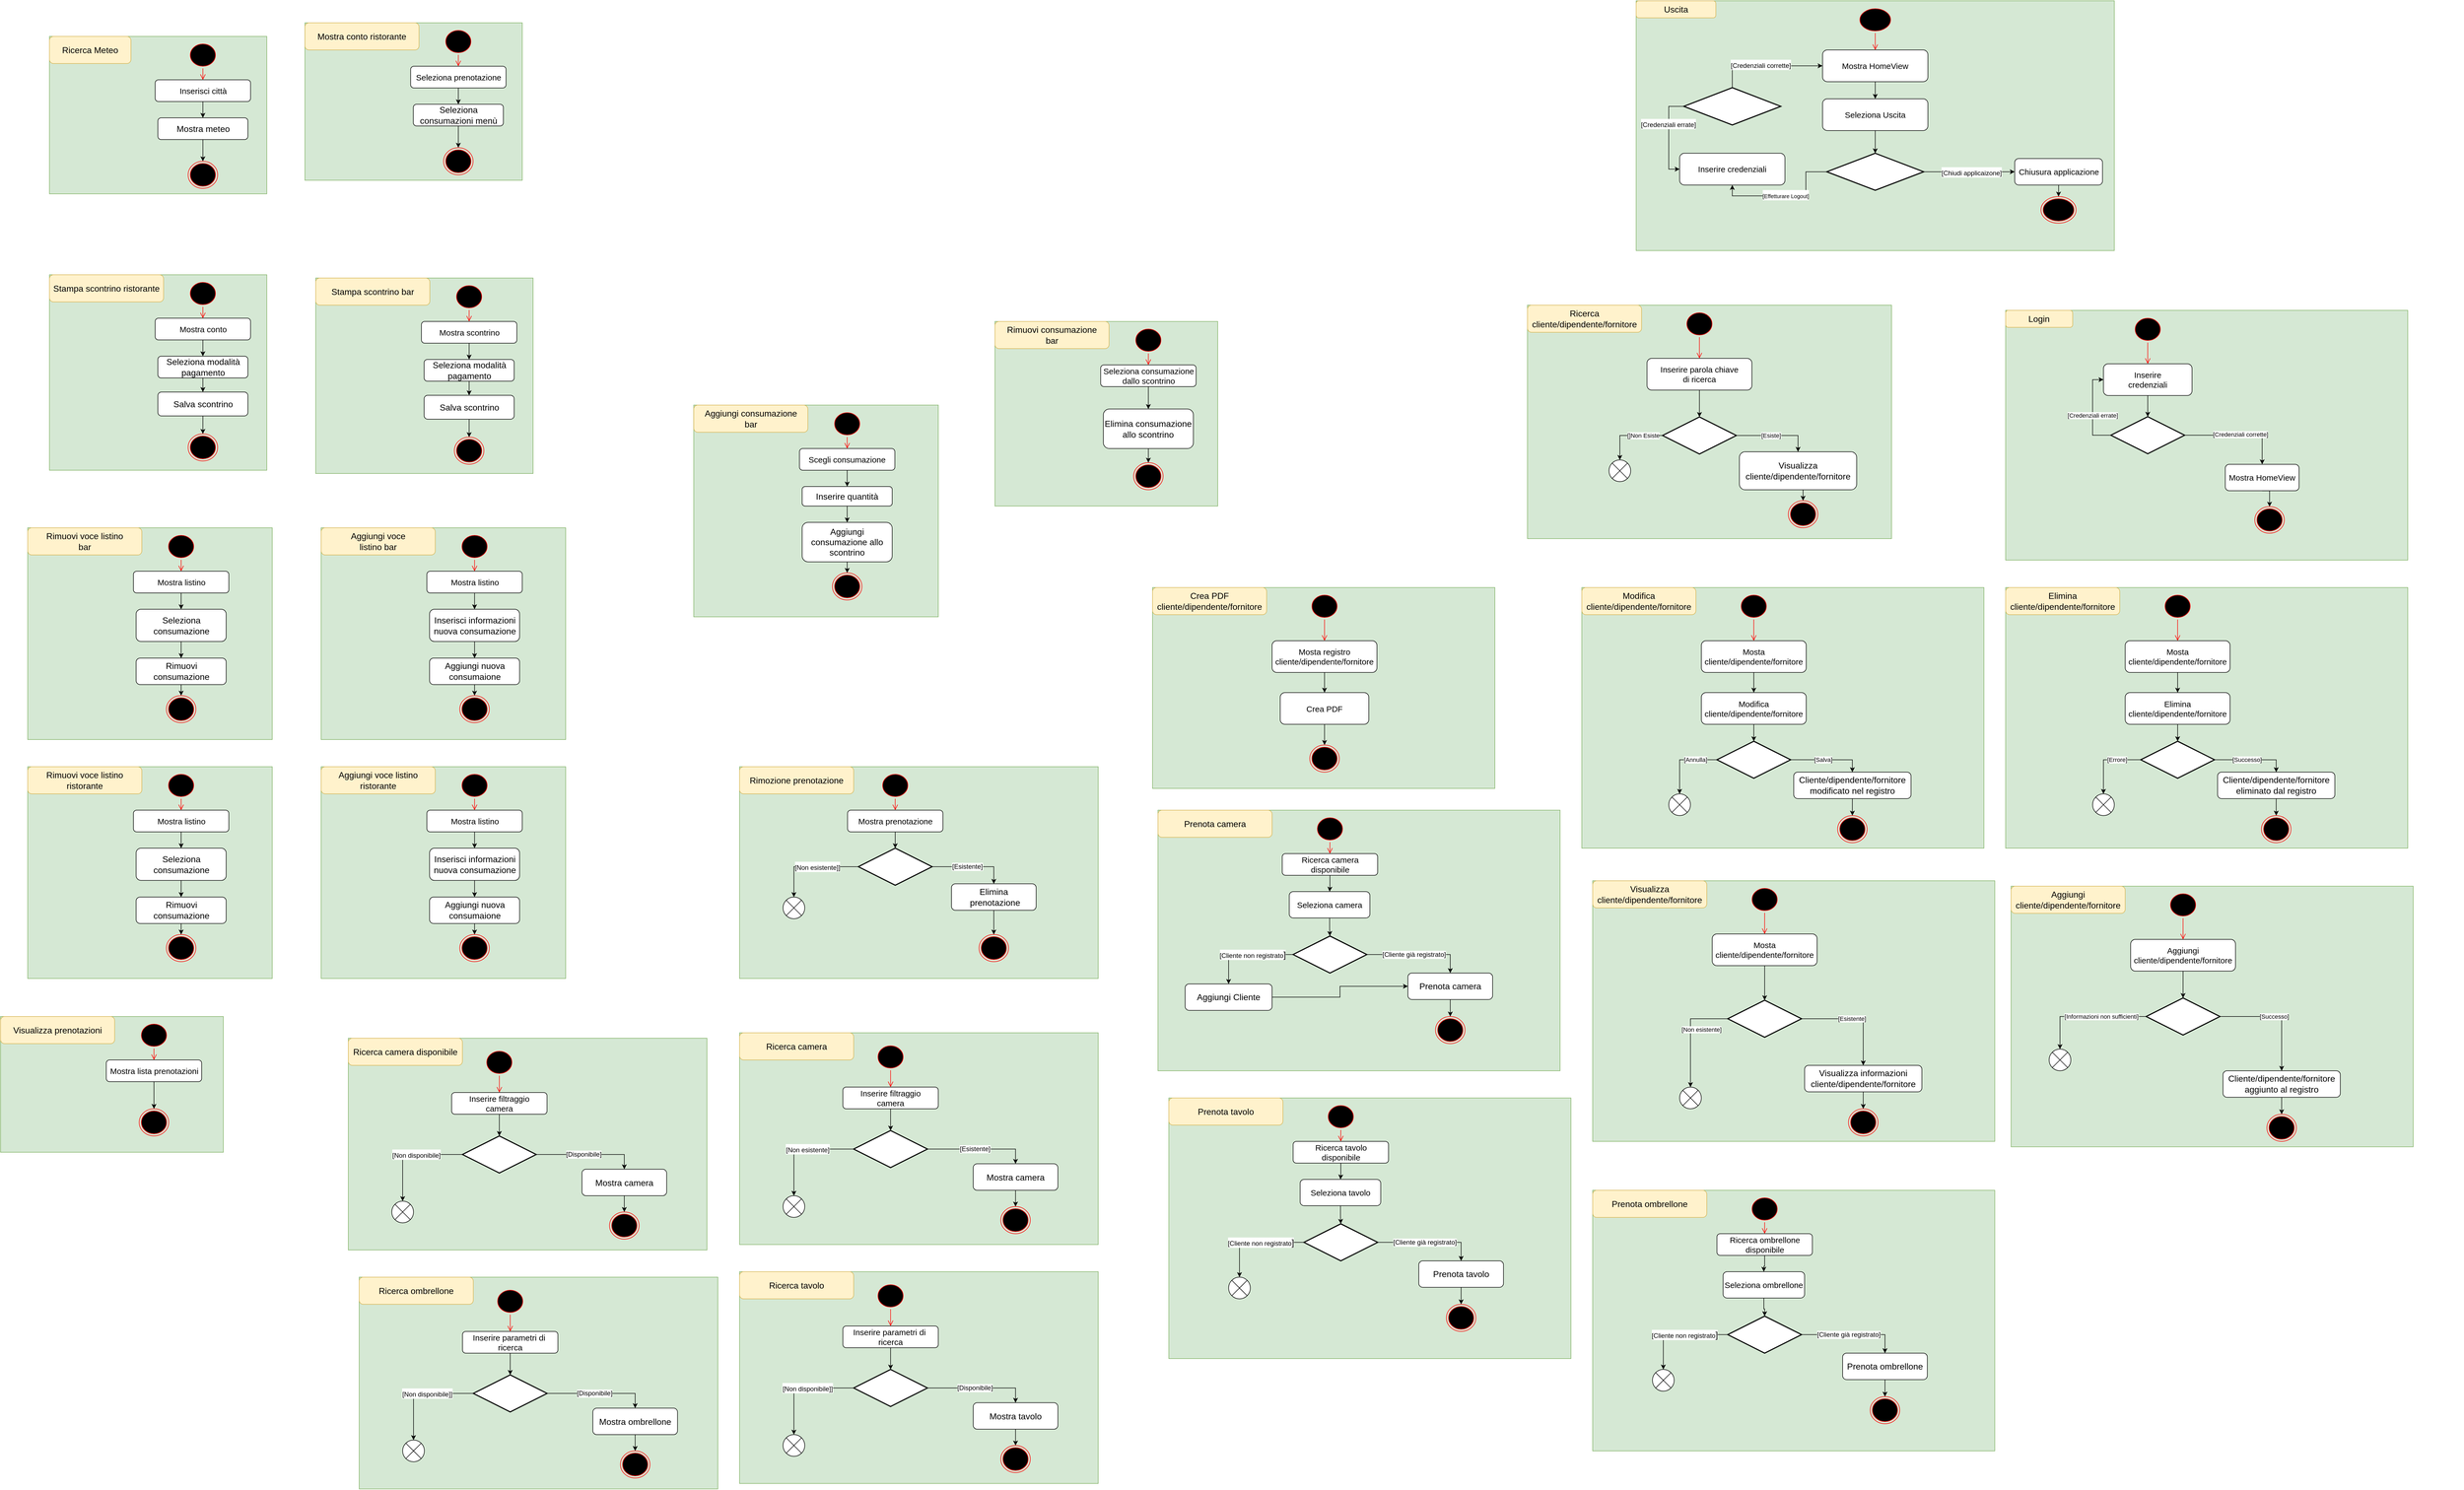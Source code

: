 <mxfile version="14.9.1" type="github">
  <diagram id="MMWVp20vbc8uq2uRVW6l" name="Page-1">
    <mxGraphModel dx="6505" dy="2344" grid="1" gridSize="10" guides="1" tooltips="1" connect="1" arrows="1" fold="1" page="1" pageScale="1" pageWidth="827" pageHeight="1169" math="0" shadow="0">
      <root>
        <mxCell id="0" />
        <mxCell id="1" parent="0" />
        <mxCell id="bJq6qHO7lRjsnfCfAAI0-23" value="" style="group" vertex="1" connectable="0" parent="1">
          <mxGeometry x="210" y="160" width="502.5" height="411.92" as="geometry" />
        </mxCell>
        <mxCell id="bJq6qHO7lRjsnfCfAAI0-24" value="" style="group" vertex="1" connectable="0" parent="bJq6qHO7lRjsnfCfAAI0-23">
          <mxGeometry x="-160" y="-120" width="560" height="450.0" as="geometry" />
        </mxCell>
        <mxCell id="bJq6qHO7lRjsnfCfAAI0-22" value="" style="group" vertex="1" connectable="0" parent="bJq6qHO7lRjsnfCfAAI0-24">
          <mxGeometry x="-180" y="-20.51" width="740" height="460.0" as="geometry" />
        </mxCell>
        <mxCell id="bJq6qHO7lRjsnfCfAAI0-20" value="" style="rounded=0;whiteSpace=wrap;html=1;fillColor=#d5e8d4;strokeColor=#82b366;" vertex="1" parent="bJq6qHO7lRjsnfCfAAI0-22">
          <mxGeometry width="740" height="460.0" as="geometry" />
        </mxCell>
        <mxCell id="bJq6qHO7lRjsnfCfAAI0-21" value="Login" style="rounded=1;whiteSpace=wrap;html=1;fontSize=16;fillColor=#fff2cc;strokeColor=#d6b656;" vertex="1" parent="bJq6qHO7lRjsnfCfAAI0-22">
          <mxGeometry width="123.333" height="31.364" as="geometry" />
        </mxCell>
        <mxCell id="bJq6qHO7lRjsnfCfAAI0-1" value="" style="ellipse;html=1;shape=startState;fillColor=#000000;strokeColor=#ff0000;" vertex="1" parent="bJq6qHO7lRjsnfCfAAI0-24">
          <mxGeometry x="54.34" y="-10" width="54.34" height="48.97" as="geometry" />
        </mxCell>
        <mxCell id="bJq6qHO7lRjsnfCfAAI0-2" value="" style="edgeStyle=orthogonalEdgeStyle;html=1;verticalAlign=bottom;endArrow=open;endSize=8;strokeColor=#ff0000;entryX=0.5;entryY=0;entryDx=0;entryDy=0;" edge="1" source="bJq6qHO7lRjsnfCfAAI0-1" parent="bJq6qHO7lRjsnfCfAAI0-24" target="bJq6qHO7lRjsnfCfAAI0-3">
          <mxGeometry relative="1" as="geometry">
            <mxPoint x="81.509" y="87.692" as="targetPoint" />
          </mxGeometry>
        </mxCell>
        <mxCell id="bJq6qHO7lRjsnfCfAAI0-3" value="&lt;font style=&quot;font-size: 15px&quot;&gt;Inserire&lt;br&gt;credenziali&lt;/font&gt;" style="rounded=1;whiteSpace=wrap;html=1;" vertex="1" parent="bJq6qHO7lRjsnfCfAAI0-24">
          <mxGeometry y="77.949" width="163.019" height="58.462" as="geometry" />
        </mxCell>
        <mxCell id="bJq6qHO7lRjsnfCfAAI0-12" style="edgeStyle=orthogonalEdgeStyle;rounded=0;orthogonalLoop=1;jettySize=auto;html=1;exitX=0;exitY=0.5;exitDx=0;exitDy=0;exitPerimeter=0;entryX=0;entryY=0.5;entryDx=0;entryDy=0;" edge="1" parent="bJq6qHO7lRjsnfCfAAI0-24" source="bJq6qHO7lRjsnfCfAAI0-4" target="bJq6qHO7lRjsnfCfAAI0-3">
          <mxGeometry relative="1" as="geometry" />
        </mxCell>
        <mxCell id="bJq6qHO7lRjsnfCfAAI0-13" value="[Credenziali errate]" style="edgeLabel;html=1;align=center;verticalAlign=middle;resizable=0;points=[];" vertex="1" connectable="0" parent="bJq6qHO7lRjsnfCfAAI0-12">
          <mxGeometry x="-0.097" relative="1" as="geometry">
            <mxPoint as="offset" />
          </mxGeometry>
        </mxCell>
        <mxCell id="bJq6qHO7lRjsnfCfAAI0-4" value="" style="strokeWidth=2;html=1;shape=mxgraph.flowchart.decision;whiteSpace=wrap;" vertex="1" parent="bJq6qHO7lRjsnfCfAAI0-24">
          <mxGeometry x="13.585" y="175.385" width="135.849" height="68.205" as="geometry" />
        </mxCell>
        <mxCell id="bJq6qHO7lRjsnfCfAAI0-5" style="edgeStyle=orthogonalEdgeStyle;rounded=0;orthogonalLoop=1;jettySize=auto;html=1;exitX=0.5;exitY=1;exitDx=0;exitDy=0;entryX=0.5;entryY=0;entryDx=0;entryDy=0;entryPerimeter=0;" edge="1" parent="bJq6qHO7lRjsnfCfAAI0-24" source="bJq6qHO7lRjsnfCfAAI0-3" target="bJq6qHO7lRjsnfCfAAI0-4">
          <mxGeometry relative="1" as="geometry" />
        </mxCell>
        <mxCell id="bJq6qHO7lRjsnfCfAAI0-6" value="" style="ellipse;html=1;shape=endState;fillColor=#000000;strokeColor=#ff0000;" vertex="1" parent="bJq6qHO7lRjsnfCfAAI0-24">
          <mxGeometry x="278.49" y="341.03" width="54.34" height="48.97" as="geometry" />
        </mxCell>
        <mxCell id="bJq6qHO7lRjsnfCfAAI0-19" style="edgeStyle=orthogonalEdgeStyle;rounded=0;orthogonalLoop=1;jettySize=auto;html=1;exitX=0.5;exitY=1;exitDx=0;exitDy=0;entryX=0.5;entryY=0;entryDx=0;entryDy=0;" edge="1" parent="bJq6qHO7lRjsnfCfAAI0-24" source="bJq6qHO7lRjsnfCfAAI0-18" target="bJq6qHO7lRjsnfCfAAI0-6">
          <mxGeometry relative="1" as="geometry" />
        </mxCell>
        <mxCell id="bJq6qHO7lRjsnfCfAAI0-18" value="&lt;span style=&quot;font-size: 15px&quot;&gt;Mostra HomeView&lt;br&gt;&lt;/span&gt;" style="rounded=1;whiteSpace=wrap;html=1;" vertex="1" parent="bJq6qHO7lRjsnfCfAAI0-24">
          <mxGeometry x="224.151" y="263.077" width="135.849" height="48.718" as="geometry" />
        </mxCell>
        <mxCell id="bJq6qHO7lRjsnfCfAAI0-14" style="edgeStyle=orthogonalEdgeStyle;rounded=0;orthogonalLoop=1;jettySize=auto;html=1;exitX=1;exitY=0.5;exitDx=0;exitDy=0;exitPerimeter=0;entryX=0.5;entryY=0;entryDx=0;entryDy=0;" edge="1" parent="bJq6qHO7lRjsnfCfAAI0-24" source="bJq6qHO7lRjsnfCfAAI0-4" target="bJq6qHO7lRjsnfCfAAI0-18">
          <mxGeometry relative="1" as="geometry">
            <mxPoint x="332.83" y="243.59" as="targetPoint" />
          </mxGeometry>
        </mxCell>
        <mxCell id="bJq6qHO7lRjsnfCfAAI0-15" value="[Credenziali corrette]" style="edgeLabel;html=1;align=center;verticalAlign=middle;resizable=0;points=[];" vertex="1" connectable="0" parent="bJq6qHO7lRjsnfCfAAI0-14">
          <mxGeometry x="0.037" y="2" relative="1" as="geometry">
            <mxPoint as="offset" />
          </mxGeometry>
        </mxCell>
        <mxCell id="bJq6qHO7lRjsnfCfAAI0-64" value="" style="group" vertex="1" connectable="0" parent="1">
          <mxGeometry x="-140" y="530" width="740" height="480" as="geometry" />
        </mxCell>
        <mxCell id="bJq6qHO7lRjsnfCfAAI0-65" value="" style="rounded=0;whiteSpace=wrap;html=1;fillColor=#d5e8d4;strokeColor=#82b366;" vertex="1" parent="bJq6qHO7lRjsnfCfAAI0-64">
          <mxGeometry x="10" width="740" height="480" as="geometry" />
        </mxCell>
        <mxCell id="bJq6qHO7lRjsnfCfAAI0-66" value="Elimina cliente/dipendente/fornitore" style="rounded=1;whiteSpace=wrap;html=1;fontSize=16;fillColor=#fff2cc;strokeColor=#d6b656;" vertex="1" parent="bJq6qHO7lRjsnfCfAAI0-64">
          <mxGeometry x="10" width="210" height="50" as="geometry" />
        </mxCell>
        <mxCell id="bJq6qHO7lRjsnfCfAAI0-43" value="" style="ellipse;html=1;shape=startState;fillColor=#000000;strokeColor=#ff0000;" vertex="1" parent="bJq6qHO7lRjsnfCfAAI0-64">
          <mxGeometry x="299.34" y="10" width="54.34" height="48.97" as="geometry" />
        </mxCell>
        <mxCell id="bJq6qHO7lRjsnfCfAAI0-44" value="" style="edgeStyle=orthogonalEdgeStyle;html=1;verticalAlign=bottom;endArrow=open;endSize=8;strokeColor=#ff0000;entryX=0.5;entryY=0;entryDx=0;entryDy=0;" edge="1" parent="bJq6qHO7lRjsnfCfAAI0-64" source="bJq6qHO7lRjsnfCfAAI0-43" target="bJq6qHO7lRjsnfCfAAI0-45">
          <mxGeometry relative="1" as="geometry">
            <mxPoint x="291.509" y="87.692" as="targetPoint" />
          </mxGeometry>
        </mxCell>
        <mxCell id="bJq6qHO7lRjsnfCfAAI0-45" value="&lt;span style=&quot;font-size: 15px&quot;&gt;Mosta cliente/dipendente/fornitore&lt;/span&gt;" style="rounded=1;whiteSpace=wrap;html=1;" vertex="1" parent="bJq6qHO7lRjsnfCfAAI0-64">
          <mxGeometry x="230" y="97.95" width="193.02" height="58.46" as="geometry" />
        </mxCell>
        <mxCell id="bJq6qHO7lRjsnfCfAAI0-48" value="" style="strokeWidth=2;html=1;shape=mxgraph.flowchart.decision;whiteSpace=wrap;" vertex="1" parent="bJq6qHO7lRjsnfCfAAI0-64">
          <mxGeometry x="258.585" y="283.075" width="135.849" height="68.205" as="geometry" />
        </mxCell>
        <mxCell id="bJq6qHO7lRjsnfCfAAI0-49" style="edgeStyle=orthogonalEdgeStyle;rounded=0;orthogonalLoop=1;jettySize=auto;html=1;exitX=0.5;exitY=1;exitDx=0;exitDy=0;entryX=0.5;entryY=0;entryDx=0;entryDy=0;" edge="1" parent="bJq6qHO7lRjsnfCfAAI0-64" source="bJq6qHO7lRjsnfCfAAI0-45" target="bJq6qHO7lRjsnfCfAAI0-56">
          <mxGeometry relative="1" as="geometry">
            <mxPoint x="327" y="190" as="targetPoint" />
          </mxGeometry>
        </mxCell>
        <mxCell id="bJq6qHO7lRjsnfCfAAI0-50" value="" style="ellipse;html=1;shape=endState;fillColor=#000000;strokeColor=#ff0000;" vertex="1" parent="bJq6qHO7lRjsnfCfAAI0-64">
          <mxGeometry x="480.75" y="420" width="54.34" height="50" as="geometry" />
        </mxCell>
        <mxCell id="bJq6qHO7lRjsnfCfAAI0-51" style="edgeStyle=orthogonalEdgeStyle;rounded=0;orthogonalLoop=1;jettySize=auto;html=1;exitX=0.5;exitY=1;exitDx=0;exitDy=0;entryX=0.5;entryY=0;entryDx=0;entryDy=0;" edge="1" parent="bJq6qHO7lRjsnfCfAAI0-64" source="bJq6qHO7lRjsnfCfAAI0-52" target="bJq6qHO7lRjsnfCfAAI0-50">
          <mxGeometry relative="1" as="geometry" />
        </mxCell>
        <mxCell id="bJq6qHO7lRjsnfCfAAI0-52" value="&lt;font style=&quot;font-size: 16px&quot;&gt;Cliente/dipendente/fornitore&lt;br&gt;eliminato dal registro&lt;br&gt;&lt;/font&gt;" style="rounded=1;whiteSpace=wrap;html=1;" vertex="1" parent="bJq6qHO7lRjsnfCfAAI0-64">
          <mxGeometry x="400" y="340" width="215.85" height="48.72" as="geometry" />
        </mxCell>
        <mxCell id="bJq6qHO7lRjsnfCfAAI0-53" style="edgeStyle=orthogonalEdgeStyle;rounded=0;orthogonalLoop=1;jettySize=auto;html=1;exitX=1;exitY=0.5;exitDx=0;exitDy=0;exitPerimeter=0;entryX=0.5;entryY=0;entryDx=0;entryDy=0;" edge="1" parent="bJq6qHO7lRjsnfCfAAI0-64" source="bJq6qHO7lRjsnfCfAAI0-48" target="bJq6qHO7lRjsnfCfAAI0-52">
          <mxGeometry relative="1" as="geometry">
            <mxPoint x="542.83" y="243.59" as="targetPoint" />
          </mxGeometry>
        </mxCell>
        <mxCell id="bJq6qHO7lRjsnfCfAAI0-54" value="[Successo]" style="edgeLabel;html=1;align=center;verticalAlign=middle;resizable=0;points=[];" vertex="1" connectable="0" parent="bJq6qHO7lRjsnfCfAAI0-53">
          <mxGeometry x="0.037" y="2" relative="1" as="geometry">
            <mxPoint x="-11" y="2" as="offset" />
          </mxGeometry>
        </mxCell>
        <mxCell id="bJq6qHO7lRjsnfCfAAI0-57" style="edgeStyle=orthogonalEdgeStyle;rounded=0;orthogonalLoop=1;jettySize=auto;html=1;exitX=0.5;exitY=1;exitDx=0;exitDy=0;entryX=0.5;entryY=0;entryDx=0;entryDy=0;entryPerimeter=0;fontSize=16;" edge="1" parent="bJq6qHO7lRjsnfCfAAI0-64" source="bJq6qHO7lRjsnfCfAAI0-56" target="bJq6qHO7lRjsnfCfAAI0-48">
          <mxGeometry relative="1" as="geometry" />
        </mxCell>
        <mxCell id="bJq6qHO7lRjsnfCfAAI0-56" value="&lt;span style=&quot;font-size: 15px&quot;&gt;Elimina cliente/dipendente/fornitore&lt;/span&gt;" style="rounded=1;whiteSpace=wrap;html=1;" vertex="1" parent="bJq6qHO7lRjsnfCfAAI0-64">
          <mxGeometry x="230" y="193.46" width="193.02" height="58.46" as="geometry" />
        </mxCell>
        <mxCell id="bJq6qHO7lRjsnfCfAAI0-62" value="" style="shape=sumEllipse;perimeter=ellipsePerimeter;whiteSpace=wrap;html=1;backgroundOutline=1;fontSize=16;" vertex="1" parent="bJq6qHO7lRjsnfCfAAI0-64">
          <mxGeometry x="170" y="380" width="40" height="40" as="geometry" />
        </mxCell>
        <mxCell id="bJq6qHO7lRjsnfCfAAI0-46" style="edgeStyle=orthogonalEdgeStyle;rounded=0;orthogonalLoop=1;jettySize=auto;html=1;exitX=0;exitY=0.5;exitDx=0;exitDy=0;exitPerimeter=0;entryX=0.5;entryY=0;entryDx=0;entryDy=0;" edge="1" parent="bJq6qHO7lRjsnfCfAAI0-64" source="bJq6qHO7lRjsnfCfAAI0-48" target="bJq6qHO7lRjsnfCfAAI0-62">
          <mxGeometry relative="1" as="geometry">
            <mxPoint x="111.5" y="379.999" as="targetPoint" />
          </mxGeometry>
        </mxCell>
        <mxCell id="bJq6qHO7lRjsnfCfAAI0-47" value="[Errore]" style="edgeLabel;html=1;align=center;verticalAlign=middle;resizable=0;points=[];" vertex="1" connectable="0" parent="bJq6qHO7lRjsnfCfAAI0-46">
          <mxGeometry x="-0.097" relative="1" as="geometry">
            <mxPoint x="16" as="offset" />
          </mxGeometry>
        </mxCell>
        <mxCell id="bJq6qHO7lRjsnfCfAAI0-67" value="" style="group" vertex="1" connectable="0" parent="1">
          <mxGeometry x="-130" y="1080" width="740" height="480" as="geometry" />
        </mxCell>
        <mxCell id="bJq6qHO7lRjsnfCfAAI0-68" value="" style="rounded=0;whiteSpace=wrap;html=1;fillColor=#d5e8d4;strokeColor=#82b366;" vertex="1" parent="bJq6qHO7lRjsnfCfAAI0-67">
          <mxGeometry x="10" width="740" height="480" as="geometry" />
        </mxCell>
        <mxCell id="bJq6qHO7lRjsnfCfAAI0-69" value="Aggiungi cliente/dipendente/fornitore" style="rounded=1;whiteSpace=wrap;html=1;fontSize=16;fillColor=#fff2cc;strokeColor=#d6b656;" vertex="1" parent="bJq6qHO7lRjsnfCfAAI0-67">
          <mxGeometry x="10" width="210" height="50" as="geometry" />
        </mxCell>
        <mxCell id="bJq6qHO7lRjsnfCfAAI0-70" value="" style="ellipse;html=1;shape=startState;fillColor=#000000;strokeColor=#ff0000;" vertex="1" parent="bJq6qHO7lRjsnfCfAAI0-67">
          <mxGeometry x="299.34" y="10" width="54.34" height="48.97" as="geometry" />
        </mxCell>
        <mxCell id="bJq6qHO7lRjsnfCfAAI0-71" value="" style="edgeStyle=orthogonalEdgeStyle;html=1;verticalAlign=bottom;endArrow=open;endSize=8;strokeColor=#ff0000;entryX=0.5;entryY=0;entryDx=0;entryDy=0;" edge="1" parent="bJq6qHO7lRjsnfCfAAI0-67" source="bJq6qHO7lRjsnfCfAAI0-70" target="bJq6qHO7lRjsnfCfAAI0-72">
          <mxGeometry relative="1" as="geometry">
            <mxPoint x="291.509" y="87.692" as="targetPoint" />
          </mxGeometry>
        </mxCell>
        <mxCell id="bJq6qHO7lRjsnfCfAAI0-72" value="&lt;span style=&quot;font-size: 15px&quot;&gt;Aggiungi cliente/dipendente/fornitore&lt;/span&gt;" style="rounded=1;whiteSpace=wrap;html=1;" vertex="1" parent="bJq6qHO7lRjsnfCfAAI0-67">
          <mxGeometry x="230" y="97.95" width="193.02" height="58.46" as="geometry" />
        </mxCell>
        <mxCell id="bJq6qHO7lRjsnfCfAAI0-73" value="" style="strokeWidth=2;html=1;shape=mxgraph.flowchart.decision;whiteSpace=wrap;" vertex="1" parent="bJq6qHO7lRjsnfCfAAI0-67">
          <mxGeometry x="258.585" y="205.895" width="135.849" height="68.205" as="geometry" />
        </mxCell>
        <mxCell id="bJq6qHO7lRjsnfCfAAI0-74" style="edgeStyle=orthogonalEdgeStyle;rounded=0;orthogonalLoop=1;jettySize=auto;html=1;exitX=0.5;exitY=1;exitDx=0;exitDy=0;entryX=0.5;entryY=0;entryDx=0;entryDy=0;entryPerimeter=0;" edge="1" parent="bJq6qHO7lRjsnfCfAAI0-67" source="bJq6qHO7lRjsnfCfAAI0-72" target="bJq6qHO7lRjsnfCfAAI0-73">
          <mxGeometry relative="1" as="geometry">
            <mxPoint x="326.51" y="193.46" as="targetPoint" />
          </mxGeometry>
        </mxCell>
        <mxCell id="bJq6qHO7lRjsnfCfAAI0-75" value="" style="ellipse;html=1;shape=endState;fillColor=#000000;strokeColor=#ff0000;" vertex="1" parent="bJq6qHO7lRjsnfCfAAI0-67">
          <mxGeometry x="480.75" y="420" width="54.34" height="50" as="geometry" />
        </mxCell>
        <mxCell id="bJq6qHO7lRjsnfCfAAI0-76" style="edgeStyle=orthogonalEdgeStyle;rounded=0;orthogonalLoop=1;jettySize=auto;html=1;exitX=0.5;exitY=1;exitDx=0;exitDy=0;entryX=0.5;entryY=0;entryDx=0;entryDy=0;" edge="1" parent="bJq6qHO7lRjsnfCfAAI0-67" source="bJq6qHO7lRjsnfCfAAI0-77" target="bJq6qHO7lRjsnfCfAAI0-75">
          <mxGeometry relative="1" as="geometry" />
        </mxCell>
        <mxCell id="bJq6qHO7lRjsnfCfAAI0-77" value="&lt;font style=&quot;font-size: 16px&quot;&gt;Cliente/dipendente/fornitore&lt;br&gt;aggiunto al registro&lt;br&gt;&lt;/font&gt;" style="rounded=1;whiteSpace=wrap;html=1;" vertex="1" parent="bJq6qHO7lRjsnfCfAAI0-67">
          <mxGeometry x="400" y="340" width="215.85" height="48.72" as="geometry" />
        </mxCell>
        <mxCell id="bJq6qHO7lRjsnfCfAAI0-78" style="edgeStyle=orthogonalEdgeStyle;rounded=0;orthogonalLoop=1;jettySize=auto;html=1;exitX=1;exitY=0.5;exitDx=0;exitDy=0;exitPerimeter=0;entryX=0.5;entryY=0;entryDx=0;entryDy=0;" edge="1" parent="bJq6qHO7lRjsnfCfAAI0-67" source="bJq6qHO7lRjsnfCfAAI0-73" target="bJq6qHO7lRjsnfCfAAI0-77">
          <mxGeometry relative="1" as="geometry">
            <mxPoint x="542.83" y="243.59" as="targetPoint" />
          </mxGeometry>
        </mxCell>
        <mxCell id="bJq6qHO7lRjsnfCfAAI0-79" value="[Successo]" style="edgeLabel;html=1;align=center;verticalAlign=middle;resizable=0;points=[];" vertex="1" connectable="0" parent="bJq6qHO7lRjsnfCfAAI0-78">
          <mxGeometry x="0.037" y="2" relative="1" as="geometry">
            <mxPoint x="-11" y="2" as="offset" />
          </mxGeometry>
        </mxCell>
        <mxCell id="bJq6qHO7lRjsnfCfAAI0-82" value="" style="shape=sumEllipse;perimeter=ellipsePerimeter;whiteSpace=wrap;html=1;backgroundOutline=1;fontSize=16;" vertex="1" parent="bJq6qHO7lRjsnfCfAAI0-67">
          <mxGeometry x="80" y="300" width="40" height="40" as="geometry" />
        </mxCell>
        <mxCell id="bJq6qHO7lRjsnfCfAAI0-83" style="edgeStyle=orthogonalEdgeStyle;rounded=0;orthogonalLoop=1;jettySize=auto;html=1;exitX=0;exitY=0.5;exitDx=0;exitDy=0;exitPerimeter=0;entryX=0.5;entryY=0;entryDx=0;entryDy=0;" edge="1" parent="bJq6qHO7lRjsnfCfAAI0-67" source="bJq6qHO7lRjsnfCfAAI0-73" target="bJq6qHO7lRjsnfCfAAI0-82">
          <mxGeometry relative="1" as="geometry">
            <mxPoint x="111.5" y="379.999" as="targetPoint" />
          </mxGeometry>
        </mxCell>
        <mxCell id="bJq6qHO7lRjsnfCfAAI0-84" value="[Informazioni non sufficienti]" style="edgeLabel;html=1;align=center;verticalAlign=middle;resizable=0;points=[];" vertex="1" connectable="0" parent="bJq6qHO7lRjsnfCfAAI0-83">
          <mxGeometry x="-0.097" relative="1" as="geometry">
            <mxPoint x="16" as="offset" />
          </mxGeometry>
        </mxCell>
        <mxCell id="bJq6qHO7lRjsnfCfAAI0-85" value="" style="group" vertex="1" connectable="0" parent="1">
          <mxGeometry x="-920" y="530" width="740" height="480" as="geometry" />
        </mxCell>
        <mxCell id="bJq6qHO7lRjsnfCfAAI0-86" value="" style="rounded=0;whiteSpace=wrap;html=1;fillColor=#d5e8d4;strokeColor=#82b366;" vertex="1" parent="bJq6qHO7lRjsnfCfAAI0-85">
          <mxGeometry x="10" width="740" height="480" as="geometry" />
        </mxCell>
        <mxCell id="bJq6qHO7lRjsnfCfAAI0-87" value="Modifica cliente/dipendente/fornitore" style="rounded=1;whiteSpace=wrap;html=1;fontSize=16;fillColor=#fff2cc;strokeColor=#d6b656;" vertex="1" parent="bJq6qHO7lRjsnfCfAAI0-85">
          <mxGeometry x="10" width="210" height="50" as="geometry" />
        </mxCell>
        <mxCell id="bJq6qHO7lRjsnfCfAAI0-88" value="" style="ellipse;html=1;shape=startState;fillColor=#000000;strokeColor=#ff0000;" vertex="1" parent="bJq6qHO7lRjsnfCfAAI0-85">
          <mxGeometry x="299.34" y="10" width="54.34" height="48.97" as="geometry" />
        </mxCell>
        <mxCell id="bJq6qHO7lRjsnfCfAAI0-89" value="" style="edgeStyle=orthogonalEdgeStyle;html=1;verticalAlign=bottom;endArrow=open;endSize=8;strokeColor=#ff0000;entryX=0.5;entryY=0;entryDx=0;entryDy=0;" edge="1" parent="bJq6qHO7lRjsnfCfAAI0-85" source="bJq6qHO7lRjsnfCfAAI0-88" target="bJq6qHO7lRjsnfCfAAI0-90">
          <mxGeometry relative="1" as="geometry">
            <mxPoint x="291.509" y="87.692" as="targetPoint" />
          </mxGeometry>
        </mxCell>
        <mxCell id="bJq6qHO7lRjsnfCfAAI0-90" value="&lt;span style=&quot;font-size: 15px&quot;&gt;Mosta cliente/dipendente/fornitore&lt;/span&gt;" style="rounded=1;whiteSpace=wrap;html=1;" vertex="1" parent="bJq6qHO7lRjsnfCfAAI0-85">
          <mxGeometry x="230" y="97.95" width="193.02" height="58.46" as="geometry" />
        </mxCell>
        <mxCell id="bJq6qHO7lRjsnfCfAAI0-91" value="" style="strokeWidth=2;html=1;shape=mxgraph.flowchart.decision;whiteSpace=wrap;" vertex="1" parent="bJq6qHO7lRjsnfCfAAI0-85">
          <mxGeometry x="258.585" y="283.075" width="135.849" height="68.205" as="geometry" />
        </mxCell>
        <mxCell id="bJq6qHO7lRjsnfCfAAI0-92" style="edgeStyle=orthogonalEdgeStyle;rounded=0;orthogonalLoop=1;jettySize=auto;html=1;exitX=0.5;exitY=1;exitDx=0;exitDy=0;entryX=0.5;entryY=0;entryDx=0;entryDy=0;" edge="1" parent="bJq6qHO7lRjsnfCfAAI0-85" source="bJq6qHO7lRjsnfCfAAI0-90" target="bJq6qHO7lRjsnfCfAAI0-99">
          <mxGeometry relative="1" as="geometry">
            <mxPoint x="327" y="190" as="targetPoint" />
          </mxGeometry>
        </mxCell>
        <mxCell id="bJq6qHO7lRjsnfCfAAI0-93" value="" style="ellipse;html=1;shape=endState;fillColor=#000000;strokeColor=#ff0000;" vertex="1" parent="bJq6qHO7lRjsnfCfAAI0-85">
          <mxGeometry x="480.75" y="420" width="54.34" height="50" as="geometry" />
        </mxCell>
        <mxCell id="bJq6qHO7lRjsnfCfAAI0-94" style="edgeStyle=orthogonalEdgeStyle;rounded=0;orthogonalLoop=1;jettySize=auto;html=1;exitX=0.5;exitY=1;exitDx=0;exitDy=0;entryX=0.5;entryY=0;entryDx=0;entryDy=0;" edge="1" parent="bJq6qHO7lRjsnfCfAAI0-85" source="bJq6qHO7lRjsnfCfAAI0-95" target="bJq6qHO7lRjsnfCfAAI0-93">
          <mxGeometry relative="1" as="geometry" />
        </mxCell>
        <mxCell id="bJq6qHO7lRjsnfCfAAI0-95" value="&lt;font style=&quot;font-size: 16px&quot;&gt;Cliente/dipendente/fornitore&lt;br&gt;modificato nel registro&lt;br&gt;&lt;/font&gt;" style="rounded=1;whiteSpace=wrap;html=1;" vertex="1" parent="bJq6qHO7lRjsnfCfAAI0-85">
          <mxGeometry x="400" y="340" width="215.85" height="48.72" as="geometry" />
        </mxCell>
        <mxCell id="bJq6qHO7lRjsnfCfAAI0-96" style="edgeStyle=orthogonalEdgeStyle;rounded=0;orthogonalLoop=1;jettySize=auto;html=1;exitX=1;exitY=0.5;exitDx=0;exitDy=0;exitPerimeter=0;entryX=0.5;entryY=0;entryDx=0;entryDy=0;" edge="1" parent="bJq6qHO7lRjsnfCfAAI0-85" source="bJq6qHO7lRjsnfCfAAI0-91" target="bJq6qHO7lRjsnfCfAAI0-95">
          <mxGeometry relative="1" as="geometry">
            <mxPoint x="542.83" y="243.59" as="targetPoint" />
          </mxGeometry>
        </mxCell>
        <mxCell id="bJq6qHO7lRjsnfCfAAI0-97" value="[Salva]" style="edgeLabel;html=1;align=center;verticalAlign=middle;resizable=0;points=[];" vertex="1" connectable="0" parent="bJq6qHO7lRjsnfCfAAI0-96">
          <mxGeometry x="0.037" y="2" relative="1" as="geometry">
            <mxPoint x="-11" y="2" as="offset" />
          </mxGeometry>
        </mxCell>
        <mxCell id="bJq6qHO7lRjsnfCfAAI0-98" style="edgeStyle=orthogonalEdgeStyle;rounded=0;orthogonalLoop=1;jettySize=auto;html=1;exitX=0.5;exitY=1;exitDx=0;exitDy=0;entryX=0.5;entryY=0;entryDx=0;entryDy=0;entryPerimeter=0;fontSize=16;" edge="1" parent="bJq6qHO7lRjsnfCfAAI0-85" source="bJq6qHO7lRjsnfCfAAI0-99" target="bJq6qHO7lRjsnfCfAAI0-91">
          <mxGeometry relative="1" as="geometry" />
        </mxCell>
        <mxCell id="bJq6qHO7lRjsnfCfAAI0-99" value="&lt;span style=&quot;font-size: 15px&quot;&gt;Modifica cliente/dipendente/fornitore&lt;/span&gt;" style="rounded=1;whiteSpace=wrap;html=1;" vertex="1" parent="bJq6qHO7lRjsnfCfAAI0-85">
          <mxGeometry x="230" y="193.46" width="193.02" height="58.46" as="geometry" />
        </mxCell>
        <mxCell id="bJq6qHO7lRjsnfCfAAI0-100" value="" style="shape=sumEllipse;perimeter=ellipsePerimeter;whiteSpace=wrap;html=1;backgroundOutline=1;fontSize=16;" vertex="1" parent="bJq6qHO7lRjsnfCfAAI0-85">
          <mxGeometry x="170" y="380" width="40" height="40" as="geometry" />
        </mxCell>
        <mxCell id="bJq6qHO7lRjsnfCfAAI0-101" style="edgeStyle=orthogonalEdgeStyle;rounded=0;orthogonalLoop=1;jettySize=auto;html=1;exitX=0;exitY=0.5;exitDx=0;exitDy=0;exitPerimeter=0;entryX=0.5;entryY=0;entryDx=0;entryDy=0;" edge="1" parent="bJq6qHO7lRjsnfCfAAI0-85" source="bJq6qHO7lRjsnfCfAAI0-91" target="bJq6qHO7lRjsnfCfAAI0-100">
          <mxGeometry relative="1" as="geometry">
            <mxPoint x="111.5" y="379.999" as="targetPoint" />
          </mxGeometry>
        </mxCell>
        <mxCell id="bJq6qHO7lRjsnfCfAAI0-102" value="[Annulla]" style="edgeLabel;html=1;align=center;verticalAlign=middle;resizable=0;points=[];" vertex="1" connectable="0" parent="bJq6qHO7lRjsnfCfAAI0-101">
          <mxGeometry x="-0.097" relative="1" as="geometry">
            <mxPoint x="20" as="offset" />
          </mxGeometry>
        </mxCell>
        <mxCell id="bJq6qHO7lRjsnfCfAAI0-103" value="" style="group" vertex="1" connectable="0" parent="1">
          <mxGeometry x="-900" y="1070" width="740" height="480" as="geometry" />
        </mxCell>
        <mxCell id="bJq6qHO7lRjsnfCfAAI0-104" value="" style="rounded=0;whiteSpace=wrap;html=1;fillColor=#d5e8d4;strokeColor=#82b366;" vertex="1" parent="bJq6qHO7lRjsnfCfAAI0-103">
          <mxGeometry x="10" width="740" height="480" as="geometry" />
        </mxCell>
        <mxCell id="bJq6qHO7lRjsnfCfAAI0-105" value="Visualizza cliente/dipendente/fornitore" style="rounded=1;whiteSpace=wrap;html=1;fontSize=16;fillColor=#fff2cc;strokeColor=#d6b656;" vertex="1" parent="bJq6qHO7lRjsnfCfAAI0-103">
          <mxGeometry x="10" width="210" height="50" as="geometry" />
        </mxCell>
        <mxCell id="bJq6qHO7lRjsnfCfAAI0-106" value="" style="ellipse;html=1;shape=startState;fillColor=#000000;strokeColor=#ff0000;" vertex="1" parent="bJq6qHO7lRjsnfCfAAI0-103">
          <mxGeometry x="299.34" y="10" width="54.34" height="48.97" as="geometry" />
        </mxCell>
        <mxCell id="bJq6qHO7lRjsnfCfAAI0-107" value="" style="edgeStyle=orthogonalEdgeStyle;html=1;verticalAlign=bottom;endArrow=open;endSize=8;strokeColor=#ff0000;entryX=0.5;entryY=0;entryDx=0;entryDy=0;" edge="1" parent="bJq6qHO7lRjsnfCfAAI0-103" source="bJq6qHO7lRjsnfCfAAI0-106" target="bJq6qHO7lRjsnfCfAAI0-108">
          <mxGeometry relative="1" as="geometry">
            <mxPoint x="291.509" y="87.692" as="targetPoint" />
          </mxGeometry>
        </mxCell>
        <mxCell id="bJq6qHO7lRjsnfCfAAI0-108" value="&lt;span style=&quot;font-size: 15px&quot;&gt;Mosta cliente/dipendente/fornitore&lt;/span&gt;" style="rounded=1;whiteSpace=wrap;html=1;" vertex="1" parent="bJq6qHO7lRjsnfCfAAI0-103">
          <mxGeometry x="230" y="97.95" width="193.02" height="58.46" as="geometry" />
        </mxCell>
        <mxCell id="bJq6qHO7lRjsnfCfAAI0-109" value="" style="strokeWidth=2;html=1;shape=mxgraph.flowchart.decision;whiteSpace=wrap;" vertex="1" parent="bJq6qHO7lRjsnfCfAAI0-103">
          <mxGeometry x="258.585" y="220.005" width="135.849" height="68.205" as="geometry" />
        </mxCell>
        <mxCell id="bJq6qHO7lRjsnfCfAAI0-110" style="edgeStyle=orthogonalEdgeStyle;rounded=0;orthogonalLoop=1;jettySize=auto;html=1;exitX=0.5;exitY=1;exitDx=0;exitDy=0;entryX=0.5;entryY=0;entryDx=0;entryDy=0;entryPerimeter=0;" edge="1" parent="bJq6qHO7lRjsnfCfAAI0-103" source="bJq6qHO7lRjsnfCfAAI0-108" target="bJq6qHO7lRjsnfCfAAI0-109">
          <mxGeometry relative="1" as="geometry">
            <mxPoint x="326.51" y="193.46" as="targetPoint" />
          </mxGeometry>
        </mxCell>
        <mxCell id="bJq6qHO7lRjsnfCfAAI0-111" value="" style="ellipse;html=1;shape=endState;fillColor=#000000;strokeColor=#ff0000;" vertex="1" parent="bJq6qHO7lRjsnfCfAAI0-103">
          <mxGeometry x="480.75" y="420" width="54.34" height="50" as="geometry" />
        </mxCell>
        <mxCell id="bJq6qHO7lRjsnfCfAAI0-112" style="edgeStyle=orthogonalEdgeStyle;rounded=0;orthogonalLoop=1;jettySize=auto;html=1;exitX=0.5;exitY=1;exitDx=0;exitDy=0;entryX=0.5;entryY=0;entryDx=0;entryDy=0;" edge="1" parent="bJq6qHO7lRjsnfCfAAI0-103" source="bJq6qHO7lRjsnfCfAAI0-113" target="bJq6qHO7lRjsnfCfAAI0-111">
          <mxGeometry relative="1" as="geometry" />
        </mxCell>
        <mxCell id="bJq6qHO7lRjsnfCfAAI0-113" value="&lt;font style=&quot;font-size: 16px&quot;&gt;Visualizza informazioni&lt;br&gt;cliente/dipendente/fornitore&lt;br&gt;&lt;/font&gt;" style="rounded=1;whiteSpace=wrap;html=1;" vertex="1" parent="bJq6qHO7lRjsnfCfAAI0-103">
          <mxGeometry x="400" y="340" width="215.85" height="48.72" as="geometry" />
        </mxCell>
        <mxCell id="bJq6qHO7lRjsnfCfAAI0-114" style="edgeStyle=orthogonalEdgeStyle;rounded=0;orthogonalLoop=1;jettySize=auto;html=1;exitX=1;exitY=0.5;exitDx=0;exitDy=0;exitPerimeter=0;entryX=0.5;entryY=0;entryDx=0;entryDy=0;" edge="1" parent="bJq6qHO7lRjsnfCfAAI0-103" source="bJq6qHO7lRjsnfCfAAI0-109" target="bJq6qHO7lRjsnfCfAAI0-113">
          <mxGeometry relative="1" as="geometry">
            <mxPoint x="542.83" y="243.59" as="targetPoint" />
          </mxGeometry>
        </mxCell>
        <mxCell id="bJq6qHO7lRjsnfCfAAI0-115" value="[Esistente]" style="edgeLabel;html=1;align=center;verticalAlign=middle;resizable=0;points=[];" vertex="1" connectable="0" parent="bJq6qHO7lRjsnfCfAAI0-114">
          <mxGeometry x="0.037" y="2" relative="1" as="geometry">
            <mxPoint x="-11" y="2" as="offset" />
          </mxGeometry>
        </mxCell>
        <mxCell id="bJq6qHO7lRjsnfCfAAI0-118" value="" style="shape=sumEllipse;perimeter=ellipsePerimeter;whiteSpace=wrap;html=1;backgroundOutline=1;fontSize=16;" vertex="1" parent="bJq6qHO7lRjsnfCfAAI0-103">
          <mxGeometry x="170" y="380" width="40" height="40" as="geometry" />
        </mxCell>
        <mxCell id="bJq6qHO7lRjsnfCfAAI0-119" style="edgeStyle=orthogonalEdgeStyle;rounded=0;orthogonalLoop=1;jettySize=auto;html=1;exitX=0;exitY=0.5;exitDx=0;exitDy=0;exitPerimeter=0;entryX=0.5;entryY=0;entryDx=0;entryDy=0;" edge="1" parent="bJq6qHO7lRjsnfCfAAI0-103" source="bJq6qHO7lRjsnfCfAAI0-109" target="bJq6qHO7lRjsnfCfAAI0-118">
          <mxGeometry relative="1" as="geometry">
            <mxPoint x="111.5" y="379.999" as="targetPoint" />
          </mxGeometry>
        </mxCell>
        <mxCell id="bJq6qHO7lRjsnfCfAAI0-120" value="[Non esistente]" style="edgeLabel;html=1;align=center;verticalAlign=middle;resizable=0;points=[];" vertex="1" connectable="0" parent="bJq6qHO7lRjsnfCfAAI0-119">
          <mxGeometry x="-0.097" relative="1" as="geometry">
            <mxPoint x="20" as="offset" />
          </mxGeometry>
        </mxCell>
        <mxCell id="bJq6qHO7lRjsnfCfAAI0-121" value="" style="group" vertex="1" connectable="0" parent="1">
          <mxGeometry x="-1710" y="530" width="740" height="480" as="geometry" />
        </mxCell>
        <mxCell id="bJq6qHO7lRjsnfCfAAI0-122" value="" style="rounded=0;whiteSpace=wrap;html=1;fillColor=#d5e8d4;strokeColor=#82b366;" vertex="1" parent="bJq6qHO7lRjsnfCfAAI0-121">
          <mxGeometry x="10" width="630" height="370" as="geometry" />
        </mxCell>
        <mxCell id="bJq6qHO7lRjsnfCfAAI0-123" value="Crea PDF cliente/dipendente/fornitore" style="rounded=1;whiteSpace=wrap;html=1;fontSize=16;fillColor=#fff2cc;strokeColor=#d6b656;" vertex="1" parent="bJq6qHO7lRjsnfCfAAI0-121">
          <mxGeometry x="10" width="210" height="50" as="geometry" />
        </mxCell>
        <mxCell id="bJq6qHO7lRjsnfCfAAI0-124" value="" style="ellipse;html=1;shape=startState;fillColor=#000000;strokeColor=#ff0000;" vertex="1" parent="bJq6qHO7lRjsnfCfAAI0-121">
          <mxGeometry x="299.34" y="10" width="54.34" height="48.97" as="geometry" />
        </mxCell>
        <mxCell id="bJq6qHO7lRjsnfCfAAI0-125" value="" style="edgeStyle=orthogonalEdgeStyle;html=1;verticalAlign=bottom;endArrow=open;endSize=8;strokeColor=#ff0000;entryX=0.5;entryY=0;entryDx=0;entryDy=0;" edge="1" parent="bJq6qHO7lRjsnfCfAAI0-121" source="bJq6qHO7lRjsnfCfAAI0-124" target="bJq6qHO7lRjsnfCfAAI0-126">
          <mxGeometry relative="1" as="geometry">
            <mxPoint x="291.509" y="87.692" as="targetPoint" />
          </mxGeometry>
        </mxCell>
        <mxCell id="bJq6qHO7lRjsnfCfAAI0-126" value="&lt;span style=&quot;font-size: 15px&quot;&gt;Mosta registro cliente/dipendente/fornitore&lt;/span&gt;" style="rounded=1;whiteSpace=wrap;html=1;" vertex="1" parent="bJq6qHO7lRjsnfCfAAI0-121">
          <mxGeometry x="230" y="97.95" width="193.02" height="58.46" as="geometry" />
        </mxCell>
        <mxCell id="bJq6qHO7lRjsnfCfAAI0-128" style="edgeStyle=orthogonalEdgeStyle;rounded=0;orthogonalLoop=1;jettySize=auto;html=1;exitX=0.5;exitY=1;exitDx=0;exitDy=0;entryX=0.5;entryY=0;entryDx=0;entryDy=0;" edge="1" parent="bJq6qHO7lRjsnfCfAAI0-121" source="bJq6qHO7lRjsnfCfAAI0-126" target="bJq6qHO7lRjsnfCfAAI0-135">
          <mxGeometry relative="1" as="geometry">
            <mxPoint x="327" y="190" as="targetPoint" />
          </mxGeometry>
        </mxCell>
        <mxCell id="bJq6qHO7lRjsnfCfAAI0-129" value="" style="ellipse;html=1;shape=endState;fillColor=#000000;strokeColor=#ff0000;" vertex="1" parent="bJq6qHO7lRjsnfCfAAI0-121">
          <mxGeometry x="299.34" y="290" width="54.34" height="50" as="geometry" />
        </mxCell>
        <mxCell id="bJq6qHO7lRjsnfCfAAI0-140" style="edgeStyle=orthogonalEdgeStyle;rounded=0;orthogonalLoop=1;jettySize=auto;html=1;exitX=0.5;exitY=1;exitDx=0;exitDy=0;entryX=0.5;entryY=0;entryDx=0;entryDy=0;fontSize=16;" edge="1" parent="bJq6qHO7lRjsnfCfAAI0-121" source="bJq6qHO7lRjsnfCfAAI0-135" target="bJq6qHO7lRjsnfCfAAI0-129">
          <mxGeometry relative="1" as="geometry" />
        </mxCell>
        <mxCell id="bJq6qHO7lRjsnfCfAAI0-135" value="&lt;span style=&quot;font-size: 15px&quot;&gt;Crea PDF&lt;/span&gt;" style="rounded=1;whiteSpace=wrap;html=1;" vertex="1" parent="bJq6qHO7lRjsnfCfAAI0-121">
          <mxGeometry x="245" y="193.46" width="163.02" height="58.46" as="geometry" />
        </mxCell>
        <mxCell id="bJq6qHO7lRjsnfCfAAI0-141" value="" style="group" vertex="1" connectable="0" parent="1">
          <mxGeometry x="-1700" y="940" width="740" height="480" as="geometry" />
        </mxCell>
        <mxCell id="bJq6qHO7lRjsnfCfAAI0-142" value="" style="rounded=0;whiteSpace=wrap;html=1;fillColor=#d5e8d4;strokeColor=#82b366;" vertex="1" parent="bJq6qHO7lRjsnfCfAAI0-141">
          <mxGeometry x="10" width="740" height="480" as="geometry" />
        </mxCell>
        <mxCell id="bJq6qHO7lRjsnfCfAAI0-143" value="Prenota camera" style="rounded=1;whiteSpace=wrap;html=1;fontSize=16;fillColor=#fff2cc;strokeColor=#d6b656;" vertex="1" parent="bJq6qHO7lRjsnfCfAAI0-141">
          <mxGeometry x="10" width="210" height="50" as="geometry" />
        </mxCell>
        <mxCell id="bJq6qHO7lRjsnfCfAAI0-144" value="" style="ellipse;html=1;shape=startState;fillColor=#000000;strokeColor=#ff0000;" vertex="1" parent="bJq6qHO7lRjsnfCfAAI0-141">
          <mxGeometry x="299.34" y="10" width="54.34" height="48.97" as="geometry" />
        </mxCell>
        <mxCell id="bJq6qHO7lRjsnfCfAAI0-145" value="" style="edgeStyle=orthogonalEdgeStyle;html=1;verticalAlign=bottom;endArrow=open;endSize=8;strokeColor=#ff0000;entryX=0.5;entryY=0;entryDx=0;entryDy=0;" edge="1" parent="bJq6qHO7lRjsnfCfAAI0-141" source="bJq6qHO7lRjsnfCfAAI0-144" target="bJq6qHO7lRjsnfCfAAI0-146">
          <mxGeometry relative="1" as="geometry">
            <mxPoint x="291.509" y="87.692" as="targetPoint" />
          </mxGeometry>
        </mxCell>
        <mxCell id="bJq6qHO7lRjsnfCfAAI0-185" style="edgeStyle=orthogonalEdgeStyle;rounded=0;orthogonalLoop=1;jettySize=auto;html=1;fontSize=16;" edge="1" parent="bJq6qHO7lRjsnfCfAAI0-141" source="bJq6qHO7lRjsnfCfAAI0-146" target="bJq6qHO7lRjsnfCfAAI0-184">
          <mxGeometry relative="1" as="geometry" />
        </mxCell>
        <mxCell id="bJq6qHO7lRjsnfCfAAI0-146" value="&lt;span style=&quot;font-size: 15px&quot;&gt;Ricerca camera&lt;/span&gt;&lt;br style=&quot;font-size: 15px&quot;&gt;&lt;span style=&quot;font-size: 15px&quot;&gt;disponibile&lt;/span&gt;&lt;span style=&quot;font-size: 15px&quot;&gt;&lt;br&gt;&lt;/span&gt;" style="rounded=1;whiteSpace=wrap;html=1;" vertex="1" parent="bJq6qHO7lRjsnfCfAAI0-141">
          <mxGeometry x="238.72" y="80" width="175.57" height="40" as="geometry" />
        </mxCell>
        <mxCell id="bJq6qHO7lRjsnfCfAAI0-164" style="edgeStyle=orthogonalEdgeStyle;rounded=0;orthogonalLoop=1;jettySize=auto;html=1;entryX=0.5;entryY=0;entryDx=0;entryDy=0;fontSize=16;" edge="1" parent="bJq6qHO7lRjsnfCfAAI0-141" source="bJq6qHO7lRjsnfCfAAI0-147" target="bJq6qHO7lRjsnfCfAAI0-159">
          <mxGeometry relative="1" as="geometry" />
        </mxCell>
        <mxCell id="bJq6qHO7lRjsnfCfAAI0-165" value="&lt;font style=&quot;font-size: 12px&quot;&gt;[Cliente non registrato&lt;/font&gt;]" style="edgeLabel;html=1;align=center;verticalAlign=middle;resizable=0;points=[];fontSize=16;" vertex="1" connectable="0" parent="bJq6qHO7lRjsnfCfAAI0-164">
          <mxGeometry x="-0.13" relative="1" as="geometry">
            <mxPoint as="offset" />
          </mxGeometry>
        </mxCell>
        <mxCell id="bJq6qHO7lRjsnfCfAAI0-147" value="" style="strokeWidth=2;html=1;shape=mxgraph.flowchart.decision;whiteSpace=wrap;" vertex="1" parent="bJq6qHO7lRjsnfCfAAI0-141">
          <mxGeometry x="258.585" y="231.795" width="135.849" height="68.205" as="geometry" />
        </mxCell>
        <mxCell id="bJq6qHO7lRjsnfCfAAI0-149" value="" style="ellipse;html=1;shape=endState;fillColor=#000000;strokeColor=#ff0000;" vertex="1" parent="bJq6qHO7lRjsnfCfAAI0-141">
          <mxGeometry x="520.75" y="380" width="54.34" height="50" as="geometry" />
        </mxCell>
        <mxCell id="bJq6qHO7lRjsnfCfAAI0-150" style="edgeStyle=orthogonalEdgeStyle;rounded=0;orthogonalLoop=1;jettySize=auto;html=1;exitX=0.5;exitY=1;exitDx=0;exitDy=0;entryX=0.5;entryY=0;entryDx=0;entryDy=0;" edge="1" parent="bJq6qHO7lRjsnfCfAAI0-141" source="bJq6qHO7lRjsnfCfAAI0-151" target="bJq6qHO7lRjsnfCfAAI0-149">
          <mxGeometry relative="1" as="geometry" />
        </mxCell>
        <mxCell id="bJq6qHO7lRjsnfCfAAI0-151" value="&lt;font style=&quot;font-size: 16px&quot;&gt;Prenota camera&lt;br&gt;&lt;/font&gt;" style="rounded=1;whiteSpace=wrap;html=1;" vertex="1" parent="bJq6qHO7lRjsnfCfAAI0-141">
          <mxGeometry x="470" y="300" width="155.84" height="48.72" as="geometry" />
        </mxCell>
        <mxCell id="bJq6qHO7lRjsnfCfAAI0-152" style="edgeStyle=orthogonalEdgeStyle;rounded=0;orthogonalLoop=1;jettySize=auto;html=1;exitX=1;exitY=0.5;exitDx=0;exitDy=0;exitPerimeter=0;entryX=0.5;entryY=0;entryDx=0;entryDy=0;" edge="1" parent="bJq6qHO7lRjsnfCfAAI0-141" source="bJq6qHO7lRjsnfCfAAI0-147" target="bJq6qHO7lRjsnfCfAAI0-151">
          <mxGeometry relative="1" as="geometry">
            <mxPoint x="542.83" y="243.59" as="targetPoint" />
          </mxGeometry>
        </mxCell>
        <mxCell id="bJq6qHO7lRjsnfCfAAI0-153" value="&lt;font style=&quot;font-size: 12px&quot;&gt;[Cliente già registrato]&lt;/font&gt;" style="edgeLabel;html=1;align=center;verticalAlign=middle;resizable=0;points=[];" vertex="1" connectable="0" parent="bJq6qHO7lRjsnfCfAAI0-152">
          <mxGeometry x="0.037" y="2" relative="1" as="geometry">
            <mxPoint x="-11" y="2" as="offset" />
          </mxGeometry>
        </mxCell>
        <mxCell id="bJq6qHO7lRjsnfCfAAI0-166" style="edgeStyle=orthogonalEdgeStyle;rounded=0;orthogonalLoop=1;jettySize=auto;html=1;exitX=1;exitY=0.5;exitDx=0;exitDy=0;entryX=0;entryY=0.5;entryDx=0;entryDy=0;fontSize=16;" edge="1" parent="bJq6qHO7lRjsnfCfAAI0-141" source="bJq6qHO7lRjsnfCfAAI0-159" target="bJq6qHO7lRjsnfCfAAI0-151">
          <mxGeometry relative="1" as="geometry" />
        </mxCell>
        <mxCell id="bJq6qHO7lRjsnfCfAAI0-159" value="&lt;font style=&quot;font-size: 16px&quot;&gt;Aggiungi Cliente&lt;br&gt;&lt;/font&gt;" style="rounded=1;whiteSpace=wrap;html=1;" vertex="1" parent="bJq6qHO7lRjsnfCfAAI0-141">
          <mxGeometry x="60" y="320" width="160" height="48.72" as="geometry" />
        </mxCell>
        <mxCell id="bJq6qHO7lRjsnfCfAAI0-186" style="edgeStyle=orthogonalEdgeStyle;rounded=0;orthogonalLoop=1;jettySize=auto;html=1;fontSize=16;" edge="1" parent="bJq6qHO7lRjsnfCfAAI0-141" source="bJq6qHO7lRjsnfCfAAI0-184" target="bJq6qHO7lRjsnfCfAAI0-147">
          <mxGeometry relative="1" as="geometry" />
        </mxCell>
        <mxCell id="bJq6qHO7lRjsnfCfAAI0-184" value="&lt;span style=&quot;font-size: 15px&quot;&gt;Seleziona camera&lt;br&gt;&lt;/span&gt;" style="rounded=1;whiteSpace=wrap;html=1;" vertex="1" parent="bJq6qHO7lRjsnfCfAAI0-141">
          <mxGeometry x="251.65" y="150" width="148.35" height="48.46" as="geometry" />
        </mxCell>
        <mxCell id="bJq6qHO7lRjsnfCfAAI0-188" value="" style="group" vertex="1" connectable="0" parent="1">
          <mxGeometry x="-1680" y="1470" width="740" height="480" as="geometry" />
        </mxCell>
        <mxCell id="bJq6qHO7lRjsnfCfAAI0-189" value="" style="rounded=0;whiteSpace=wrap;html=1;fillColor=#d5e8d4;strokeColor=#82b366;" vertex="1" parent="bJq6qHO7lRjsnfCfAAI0-188">
          <mxGeometry x="10" width="740" height="480" as="geometry" />
        </mxCell>
        <mxCell id="bJq6qHO7lRjsnfCfAAI0-190" value="Prenota tavolo" style="rounded=1;whiteSpace=wrap;html=1;fontSize=16;fillColor=#fff2cc;strokeColor=#d6b656;" vertex="1" parent="bJq6qHO7lRjsnfCfAAI0-188">
          <mxGeometry x="10" width="210" height="50" as="geometry" />
        </mxCell>
        <mxCell id="bJq6qHO7lRjsnfCfAAI0-191" value="" style="ellipse;html=1;shape=startState;fillColor=#000000;strokeColor=#ff0000;" vertex="1" parent="bJq6qHO7lRjsnfCfAAI0-188">
          <mxGeometry x="299.34" y="10" width="54.34" height="48.97" as="geometry" />
        </mxCell>
        <mxCell id="bJq6qHO7lRjsnfCfAAI0-192" value="" style="edgeStyle=orthogonalEdgeStyle;html=1;verticalAlign=bottom;endArrow=open;endSize=8;strokeColor=#ff0000;entryX=0.5;entryY=0;entryDx=0;entryDy=0;" edge="1" parent="bJq6qHO7lRjsnfCfAAI0-188" source="bJq6qHO7lRjsnfCfAAI0-191" target="bJq6qHO7lRjsnfCfAAI0-194">
          <mxGeometry relative="1" as="geometry">
            <mxPoint x="291.509" y="87.692" as="targetPoint" />
          </mxGeometry>
        </mxCell>
        <mxCell id="bJq6qHO7lRjsnfCfAAI0-193" style="edgeStyle=orthogonalEdgeStyle;rounded=0;orthogonalLoop=1;jettySize=auto;html=1;fontSize=16;" edge="1" parent="bJq6qHO7lRjsnfCfAAI0-188" source="bJq6qHO7lRjsnfCfAAI0-194" target="bJq6qHO7lRjsnfCfAAI0-206">
          <mxGeometry relative="1" as="geometry" />
        </mxCell>
        <mxCell id="bJq6qHO7lRjsnfCfAAI0-194" value="&lt;span style=&quot;font-size: 15px&quot;&gt;Ricerca tavolo&lt;/span&gt;&lt;br style=&quot;font-size: 15px&quot;&gt;&lt;span style=&quot;font-size: 15px&quot;&gt;disponibile&lt;/span&gt;&lt;span style=&quot;font-size: 15px&quot;&gt;&lt;br&gt;&lt;/span&gt;" style="rounded=1;whiteSpace=wrap;html=1;" vertex="1" parent="bJq6qHO7lRjsnfCfAAI0-188">
          <mxGeometry x="238.72" y="80" width="175.57" height="40" as="geometry" />
        </mxCell>
        <mxCell id="bJq6qHO7lRjsnfCfAAI0-195" style="edgeStyle=orthogonalEdgeStyle;rounded=0;orthogonalLoop=1;jettySize=auto;html=1;entryX=0.5;entryY=0;entryDx=0;entryDy=0;fontSize=16;" edge="1" parent="bJq6qHO7lRjsnfCfAAI0-188" source="bJq6qHO7lRjsnfCfAAI0-197" target="bJq6qHO7lRjsnfCfAAI0-207">
          <mxGeometry relative="1" as="geometry">
            <mxPoint x="140" y="320" as="targetPoint" />
          </mxGeometry>
        </mxCell>
        <mxCell id="bJq6qHO7lRjsnfCfAAI0-196" value="&lt;font style=&quot;font-size: 12px&quot;&gt;[Cliente non registrato&lt;/font&gt;]" style="edgeLabel;html=1;align=center;verticalAlign=middle;resizable=0;points=[];fontSize=16;" vertex="1" connectable="0" parent="bJq6qHO7lRjsnfCfAAI0-195">
          <mxGeometry x="-0.13" relative="1" as="geometry">
            <mxPoint as="offset" />
          </mxGeometry>
        </mxCell>
        <mxCell id="bJq6qHO7lRjsnfCfAAI0-197" value="" style="strokeWidth=2;html=1;shape=mxgraph.flowchart.decision;whiteSpace=wrap;" vertex="1" parent="bJq6qHO7lRjsnfCfAAI0-188">
          <mxGeometry x="258.585" y="231.795" width="135.849" height="68.205" as="geometry" />
        </mxCell>
        <mxCell id="bJq6qHO7lRjsnfCfAAI0-198" value="" style="ellipse;html=1;shape=endState;fillColor=#000000;strokeColor=#ff0000;" vertex="1" parent="bJq6qHO7lRjsnfCfAAI0-188">
          <mxGeometry x="520.75" y="380" width="54.34" height="50" as="geometry" />
        </mxCell>
        <mxCell id="bJq6qHO7lRjsnfCfAAI0-199" style="edgeStyle=orthogonalEdgeStyle;rounded=0;orthogonalLoop=1;jettySize=auto;html=1;exitX=0.5;exitY=1;exitDx=0;exitDy=0;entryX=0.5;entryY=0;entryDx=0;entryDy=0;" edge="1" parent="bJq6qHO7lRjsnfCfAAI0-188" source="bJq6qHO7lRjsnfCfAAI0-200" target="bJq6qHO7lRjsnfCfAAI0-198">
          <mxGeometry relative="1" as="geometry" />
        </mxCell>
        <mxCell id="bJq6qHO7lRjsnfCfAAI0-200" value="&lt;font style=&quot;font-size: 16px&quot;&gt;Prenota tavolo&lt;br&gt;&lt;/font&gt;" style="rounded=1;whiteSpace=wrap;html=1;" vertex="1" parent="bJq6qHO7lRjsnfCfAAI0-188">
          <mxGeometry x="470" y="300" width="155.84" height="48.72" as="geometry" />
        </mxCell>
        <mxCell id="bJq6qHO7lRjsnfCfAAI0-201" style="edgeStyle=orthogonalEdgeStyle;rounded=0;orthogonalLoop=1;jettySize=auto;html=1;exitX=1;exitY=0.5;exitDx=0;exitDy=0;exitPerimeter=0;entryX=0.5;entryY=0;entryDx=0;entryDy=0;" edge="1" parent="bJq6qHO7lRjsnfCfAAI0-188" source="bJq6qHO7lRjsnfCfAAI0-197" target="bJq6qHO7lRjsnfCfAAI0-200">
          <mxGeometry relative="1" as="geometry">
            <mxPoint x="542.83" y="243.59" as="targetPoint" />
          </mxGeometry>
        </mxCell>
        <mxCell id="bJq6qHO7lRjsnfCfAAI0-202" value="&lt;font style=&quot;font-size: 12px&quot;&gt;[Cliente già registrato]&lt;/font&gt;" style="edgeLabel;html=1;align=center;verticalAlign=middle;resizable=0;points=[];" vertex="1" connectable="0" parent="bJq6qHO7lRjsnfCfAAI0-201">
          <mxGeometry x="0.037" y="2" relative="1" as="geometry">
            <mxPoint x="-11" y="2" as="offset" />
          </mxGeometry>
        </mxCell>
        <mxCell id="bJq6qHO7lRjsnfCfAAI0-205" style="edgeStyle=orthogonalEdgeStyle;rounded=0;orthogonalLoop=1;jettySize=auto;html=1;fontSize=16;" edge="1" parent="bJq6qHO7lRjsnfCfAAI0-188" source="bJq6qHO7lRjsnfCfAAI0-206" target="bJq6qHO7lRjsnfCfAAI0-197">
          <mxGeometry relative="1" as="geometry" />
        </mxCell>
        <mxCell id="bJq6qHO7lRjsnfCfAAI0-206" value="&lt;span style=&quot;font-size: 15px&quot;&gt;Seleziona tavolo&lt;br&gt;&lt;/span&gt;" style="rounded=1;whiteSpace=wrap;html=1;" vertex="1" parent="bJq6qHO7lRjsnfCfAAI0-188">
          <mxGeometry x="251.65" y="150" width="148.35" height="48.46" as="geometry" />
        </mxCell>
        <mxCell id="bJq6qHO7lRjsnfCfAAI0-207" value="" style="shape=sumEllipse;perimeter=ellipsePerimeter;whiteSpace=wrap;html=1;backgroundOutline=1;fontSize=16;" vertex="1" parent="bJq6qHO7lRjsnfCfAAI0-188">
          <mxGeometry x="120" y="330" width="40" height="40" as="geometry" />
        </mxCell>
        <mxCell id="bJq6qHO7lRjsnfCfAAI0-208" value="" style="group" vertex="1" connectable="0" parent="1">
          <mxGeometry x="-900" y="1640" width="740" height="480" as="geometry" />
        </mxCell>
        <mxCell id="bJq6qHO7lRjsnfCfAAI0-209" value="" style="rounded=0;whiteSpace=wrap;html=1;fillColor=#d5e8d4;strokeColor=#82b366;" vertex="1" parent="bJq6qHO7lRjsnfCfAAI0-208">
          <mxGeometry x="10" width="740" height="480" as="geometry" />
        </mxCell>
        <mxCell id="bJq6qHO7lRjsnfCfAAI0-210" value="Prenota ombrellone" style="rounded=1;whiteSpace=wrap;html=1;fontSize=16;fillColor=#fff2cc;strokeColor=#d6b656;" vertex="1" parent="bJq6qHO7lRjsnfCfAAI0-208">
          <mxGeometry x="10" width="210" height="50" as="geometry" />
        </mxCell>
        <mxCell id="bJq6qHO7lRjsnfCfAAI0-211" value="" style="ellipse;html=1;shape=startState;fillColor=#000000;strokeColor=#ff0000;" vertex="1" parent="bJq6qHO7lRjsnfCfAAI0-208">
          <mxGeometry x="299.34" y="10" width="54.34" height="48.97" as="geometry" />
        </mxCell>
        <mxCell id="bJq6qHO7lRjsnfCfAAI0-212" value="" style="edgeStyle=orthogonalEdgeStyle;html=1;verticalAlign=bottom;endArrow=open;endSize=8;strokeColor=#ff0000;entryX=0.5;entryY=0;entryDx=0;entryDy=0;" edge="1" parent="bJq6qHO7lRjsnfCfAAI0-208" source="bJq6qHO7lRjsnfCfAAI0-211" target="bJq6qHO7lRjsnfCfAAI0-214">
          <mxGeometry relative="1" as="geometry">
            <mxPoint x="291.509" y="87.692" as="targetPoint" />
          </mxGeometry>
        </mxCell>
        <mxCell id="bJq6qHO7lRjsnfCfAAI0-213" style="edgeStyle=orthogonalEdgeStyle;rounded=0;orthogonalLoop=1;jettySize=auto;html=1;fontSize=16;" edge="1" parent="bJq6qHO7lRjsnfCfAAI0-208" source="bJq6qHO7lRjsnfCfAAI0-214" target="bJq6qHO7lRjsnfCfAAI0-224">
          <mxGeometry relative="1" as="geometry" />
        </mxCell>
        <mxCell id="bJq6qHO7lRjsnfCfAAI0-214" value="&lt;span style=&quot;font-size: 15px&quot;&gt;Ricerca ombrellone&lt;/span&gt;&lt;br style=&quot;font-size: 15px&quot;&gt;&lt;span style=&quot;font-size: 15px&quot;&gt;disponibile&lt;/span&gt;&lt;span style=&quot;font-size: 15px&quot;&gt;&lt;br&gt;&lt;/span&gt;" style="rounded=1;whiteSpace=wrap;html=1;" vertex="1" parent="bJq6qHO7lRjsnfCfAAI0-208">
          <mxGeometry x="238.72" y="80" width="175.57" height="40" as="geometry" />
        </mxCell>
        <mxCell id="bJq6qHO7lRjsnfCfAAI0-215" style="edgeStyle=orthogonalEdgeStyle;rounded=0;orthogonalLoop=1;jettySize=auto;html=1;entryX=0.5;entryY=0;entryDx=0;entryDy=0;fontSize=16;" edge="1" parent="bJq6qHO7lRjsnfCfAAI0-208" source="bJq6qHO7lRjsnfCfAAI0-217" target="bJq6qHO7lRjsnfCfAAI0-225">
          <mxGeometry relative="1" as="geometry">
            <mxPoint x="140" y="320" as="targetPoint" />
          </mxGeometry>
        </mxCell>
        <mxCell id="bJq6qHO7lRjsnfCfAAI0-216" value="&lt;font style=&quot;font-size: 12px&quot;&gt;[Cliente non registrato&lt;/font&gt;]" style="edgeLabel;html=1;align=center;verticalAlign=middle;resizable=0;points=[];fontSize=16;" vertex="1" connectable="0" parent="bJq6qHO7lRjsnfCfAAI0-215">
          <mxGeometry x="-0.13" relative="1" as="geometry">
            <mxPoint as="offset" />
          </mxGeometry>
        </mxCell>
        <mxCell id="bJq6qHO7lRjsnfCfAAI0-217" value="" style="strokeWidth=2;html=1;shape=mxgraph.flowchart.decision;whiteSpace=wrap;" vertex="1" parent="bJq6qHO7lRjsnfCfAAI0-208">
          <mxGeometry x="258.585" y="231.795" width="135.849" height="68.205" as="geometry" />
        </mxCell>
        <mxCell id="bJq6qHO7lRjsnfCfAAI0-218" value="" style="ellipse;html=1;shape=endState;fillColor=#000000;strokeColor=#ff0000;" vertex="1" parent="bJq6qHO7lRjsnfCfAAI0-208">
          <mxGeometry x="520.75" y="380" width="54.34" height="50" as="geometry" />
        </mxCell>
        <mxCell id="bJq6qHO7lRjsnfCfAAI0-219" style="edgeStyle=orthogonalEdgeStyle;rounded=0;orthogonalLoop=1;jettySize=auto;html=1;exitX=0.5;exitY=1;exitDx=0;exitDy=0;entryX=0.5;entryY=0;entryDx=0;entryDy=0;" edge="1" parent="bJq6qHO7lRjsnfCfAAI0-208" source="bJq6qHO7lRjsnfCfAAI0-220" target="bJq6qHO7lRjsnfCfAAI0-218">
          <mxGeometry relative="1" as="geometry" />
        </mxCell>
        <mxCell id="bJq6qHO7lRjsnfCfAAI0-220" value="&lt;font style=&quot;font-size: 16px&quot;&gt;Prenota ombrellone&lt;br&gt;&lt;/font&gt;" style="rounded=1;whiteSpace=wrap;html=1;" vertex="1" parent="bJq6qHO7lRjsnfCfAAI0-208">
          <mxGeometry x="470" y="300" width="155.84" height="48.72" as="geometry" />
        </mxCell>
        <mxCell id="bJq6qHO7lRjsnfCfAAI0-221" style="edgeStyle=orthogonalEdgeStyle;rounded=0;orthogonalLoop=1;jettySize=auto;html=1;exitX=1;exitY=0.5;exitDx=0;exitDy=0;exitPerimeter=0;entryX=0.5;entryY=0;entryDx=0;entryDy=0;" edge="1" parent="bJq6qHO7lRjsnfCfAAI0-208" source="bJq6qHO7lRjsnfCfAAI0-217" target="bJq6qHO7lRjsnfCfAAI0-220">
          <mxGeometry relative="1" as="geometry">
            <mxPoint x="542.83" y="243.59" as="targetPoint" />
          </mxGeometry>
        </mxCell>
        <mxCell id="bJq6qHO7lRjsnfCfAAI0-222" value="&lt;font style=&quot;font-size: 12px&quot;&gt;[Cliente già registrato]&lt;/font&gt;" style="edgeLabel;html=1;align=center;verticalAlign=middle;resizable=0;points=[];" vertex="1" connectable="0" parent="bJq6qHO7lRjsnfCfAAI0-221">
          <mxGeometry x="0.037" y="2" relative="1" as="geometry">
            <mxPoint x="-11" y="2" as="offset" />
          </mxGeometry>
        </mxCell>
        <mxCell id="bJq6qHO7lRjsnfCfAAI0-223" style="edgeStyle=orthogonalEdgeStyle;rounded=0;orthogonalLoop=1;jettySize=auto;html=1;fontSize=16;" edge="1" parent="bJq6qHO7lRjsnfCfAAI0-208" source="bJq6qHO7lRjsnfCfAAI0-224" target="bJq6qHO7lRjsnfCfAAI0-217">
          <mxGeometry relative="1" as="geometry" />
        </mxCell>
        <mxCell id="bJq6qHO7lRjsnfCfAAI0-224" value="&lt;span style=&quot;font-size: 15px&quot;&gt;Seleziona ombrellone&lt;br&gt;&lt;/span&gt;" style="rounded=1;whiteSpace=wrap;html=1;" vertex="1" parent="bJq6qHO7lRjsnfCfAAI0-208">
          <mxGeometry x="250" y="150" width="150" height="48.46" as="geometry" />
        </mxCell>
        <mxCell id="bJq6qHO7lRjsnfCfAAI0-225" value="" style="shape=sumEllipse;perimeter=ellipsePerimeter;whiteSpace=wrap;html=1;backgroundOutline=1;fontSize=16;" vertex="1" parent="bJq6qHO7lRjsnfCfAAI0-208">
          <mxGeometry x="120" y="330" width="40" height="40" as="geometry" />
        </mxCell>
        <mxCell id="bJq6qHO7lRjsnfCfAAI0-226" value="" style="group" vertex="1" connectable="0" parent="1">
          <mxGeometry x="-2500" y="860" width="740" height="480" as="geometry" />
        </mxCell>
        <mxCell id="bJq6qHO7lRjsnfCfAAI0-227" value="" style="rounded=0;whiteSpace=wrap;html=1;fillColor=#d5e8d4;strokeColor=#82b366;" vertex="1" parent="bJq6qHO7lRjsnfCfAAI0-226">
          <mxGeometry x="40" width="660" height="390" as="geometry" />
        </mxCell>
        <mxCell id="bJq6qHO7lRjsnfCfAAI0-228" value="Rimozione prenotazione" style="rounded=1;whiteSpace=wrap;html=1;fontSize=16;fillColor=#fff2cc;strokeColor=#d6b656;" vertex="1" parent="bJq6qHO7lRjsnfCfAAI0-226">
          <mxGeometry x="40" width="210" height="50" as="geometry" />
        </mxCell>
        <mxCell id="bJq6qHO7lRjsnfCfAAI0-229" value="" style="ellipse;html=1;shape=startState;fillColor=#000000;strokeColor=#ff0000;" vertex="1" parent="bJq6qHO7lRjsnfCfAAI0-226">
          <mxGeometry x="299.34" y="10" width="54.34" height="48.97" as="geometry" />
        </mxCell>
        <mxCell id="bJq6qHO7lRjsnfCfAAI0-230" value="" style="edgeStyle=orthogonalEdgeStyle;html=1;verticalAlign=bottom;endArrow=open;endSize=8;strokeColor=#ff0000;entryX=0.5;entryY=0;entryDx=0;entryDy=0;" edge="1" parent="bJq6qHO7lRjsnfCfAAI0-226" source="bJq6qHO7lRjsnfCfAAI0-229" target="bJq6qHO7lRjsnfCfAAI0-232">
          <mxGeometry relative="1" as="geometry">
            <mxPoint x="291.509" y="87.692" as="targetPoint" />
          </mxGeometry>
        </mxCell>
        <mxCell id="bJq6qHO7lRjsnfCfAAI0-245" style="edgeStyle=orthogonalEdgeStyle;rounded=0;orthogonalLoop=1;jettySize=auto;html=1;exitX=0.5;exitY=1;exitDx=0;exitDy=0;entryX=0.5;entryY=0;entryDx=0;entryDy=0;entryPerimeter=0;fontSize=16;" edge="1" parent="bJq6qHO7lRjsnfCfAAI0-226" source="bJq6qHO7lRjsnfCfAAI0-232" target="bJq6qHO7lRjsnfCfAAI0-235">
          <mxGeometry relative="1" as="geometry" />
        </mxCell>
        <mxCell id="bJq6qHO7lRjsnfCfAAI0-232" value="&lt;span style=&quot;font-size: 15px&quot;&gt;Mostra prenotazione&lt;br&gt;&lt;/span&gt;" style="rounded=1;whiteSpace=wrap;html=1;" vertex="1" parent="bJq6qHO7lRjsnfCfAAI0-226">
          <mxGeometry x="238.72" y="80" width="175.57" height="40" as="geometry" />
        </mxCell>
        <mxCell id="bJq6qHO7lRjsnfCfAAI0-235" value="" style="strokeWidth=2;html=1;shape=mxgraph.flowchart.decision;whiteSpace=wrap;" vertex="1" parent="bJq6qHO7lRjsnfCfAAI0-226">
          <mxGeometry x="258.585" y="150.005" width="135.849" height="68.205" as="geometry" />
        </mxCell>
        <mxCell id="bJq6qHO7lRjsnfCfAAI0-236" value="" style="ellipse;html=1;shape=endState;fillColor=#000000;strokeColor=#ff0000;" vertex="1" parent="bJq6qHO7lRjsnfCfAAI0-226">
          <mxGeometry x="480.75" y="309" width="54.34" height="50" as="geometry" />
        </mxCell>
        <mxCell id="bJq6qHO7lRjsnfCfAAI0-237" style="edgeStyle=orthogonalEdgeStyle;rounded=0;orthogonalLoop=1;jettySize=auto;html=1;exitX=0.5;exitY=1;exitDx=0;exitDy=0;entryX=0.5;entryY=0;entryDx=0;entryDy=0;" edge="1" parent="bJq6qHO7lRjsnfCfAAI0-226" source="bJq6qHO7lRjsnfCfAAI0-238" target="bJq6qHO7lRjsnfCfAAI0-236">
          <mxGeometry relative="1" as="geometry" />
        </mxCell>
        <mxCell id="bJq6qHO7lRjsnfCfAAI0-238" value="&lt;font style=&quot;font-size: 16px&quot;&gt;Elimina&lt;br&gt;&amp;nbsp;prenotazione&lt;br&gt;&lt;/font&gt;" style="rounded=1;whiteSpace=wrap;html=1;" vertex="1" parent="bJq6qHO7lRjsnfCfAAI0-226">
          <mxGeometry x="430" y="215.64" width="155.84" height="48.72" as="geometry" />
        </mxCell>
        <mxCell id="bJq6qHO7lRjsnfCfAAI0-239" style="edgeStyle=orthogonalEdgeStyle;rounded=0;orthogonalLoop=1;jettySize=auto;html=1;exitX=1;exitY=0.5;exitDx=0;exitDy=0;exitPerimeter=0;entryX=0.5;entryY=0;entryDx=0;entryDy=0;" edge="1" parent="bJq6qHO7lRjsnfCfAAI0-226" source="bJq6qHO7lRjsnfCfAAI0-235" target="bJq6qHO7lRjsnfCfAAI0-238">
          <mxGeometry relative="1" as="geometry">
            <mxPoint x="542.83" y="243.59" as="targetPoint" />
          </mxGeometry>
        </mxCell>
        <mxCell id="bJq6qHO7lRjsnfCfAAI0-240" value="&lt;span style=&quot;font-size: 12px&quot;&gt;[Esistente]&lt;/span&gt;" style="edgeLabel;html=1;align=center;verticalAlign=middle;resizable=0;points=[];" vertex="1" connectable="0" parent="bJq6qHO7lRjsnfCfAAI0-239">
          <mxGeometry x="0.037" y="2" relative="1" as="geometry">
            <mxPoint x="-11" y="2" as="offset" />
          </mxGeometry>
        </mxCell>
        <mxCell id="bJq6qHO7lRjsnfCfAAI0-246" value="" style="shape=sumEllipse;perimeter=ellipsePerimeter;whiteSpace=wrap;html=1;backgroundOutline=1;fontSize=16;" vertex="1" parent="1">
          <mxGeometry x="-2380" y="1100" width="40" height="40" as="geometry" />
        </mxCell>
        <mxCell id="bJq6qHO7lRjsnfCfAAI0-233" style="edgeStyle=orthogonalEdgeStyle;rounded=0;orthogonalLoop=1;jettySize=auto;html=1;fontSize=16;entryX=0.5;entryY=0;entryDx=0;entryDy=0;" edge="1" parent="1" source="bJq6qHO7lRjsnfCfAAI0-235" target="bJq6qHO7lRjsnfCfAAI0-246">
          <mxGeometry relative="1" as="geometry">
            <mxPoint x="-2370" y="1160" as="targetPoint" />
          </mxGeometry>
        </mxCell>
        <mxCell id="bJq6qHO7lRjsnfCfAAI0-234" value="&lt;span style=&quot;font-size: 12px&quot;&gt;[Non esistente]]&lt;/span&gt;" style="edgeLabel;html=1;align=center;verticalAlign=middle;resizable=0;points=[];fontSize=16;" vertex="1" connectable="0" parent="bJq6qHO7lRjsnfCfAAI0-233">
          <mxGeometry x="-0.13" relative="1" as="geometry">
            <mxPoint as="offset" />
          </mxGeometry>
        </mxCell>
        <mxCell id="bJq6qHO7lRjsnfCfAAI0-247" value="" style="rounded=0;whiteSpace=wrap;html=1;fillColor=#d5e8d4;strokeColor=#82b366;" vertex="1" parent="1">
          <mxGeometry x="-2460" y="1350" width="660" height="390" as="geometry" />
        </mxCell>
        <mxCell id="bJq6qHO7lRjsnfCfAAI0-248" value="Ricerca camera" style="rounded=1;whiteSpace=wrap;html=1;fontSize=16;fillColor=#fff2cc;strokeColor=#d6b656;" vertex="1" parent="1">
          <mxGeometry x="-2460" y="1350" width="210" height="50" as="geometry" />
        </mxCell>
        <mxCell id="bJq6qHO7lRjsnfCfAAI0-249" value="" style="ellipse;html=1;shape=startState;fillColor=#000000;strokeColor=#ff0000;" vertex="1" parent="1">
          <mxGeometry x="-2209.24" y="1370" width="54.34" height="48.97" as="geometry" />
        </mxCell>
        <mxCell id="bJq6qHO7lRjsnfCfAAI0-250" value="" style="edgeStyle=orthogonalEdgeStyle;html=1;verticalAlign=bottom;endArrow=open;endSize=8;strokeColor=#ff0000;entryX=0.5;entryY=0;entryDx=0;entryDy=0;" edge="1" parent="1" source="bJq6qHO7lRjsnfCfAAI0-249" target="bJq6qHO7lRjsnfCfAAI0-252">
          <mxGeometry relative="1" as="geometry">
            <mxPoint x="291.509" y="577.692" as="targetPoint" />
          </mxGeometry>
        </mxCell>
        <mxCell id="bJq6qHO7lRjsnfCfAAI0-251" style="edgeStyle=orthogonalEdgeStyle;rounded=0;orthogonalLoop=1;jettySize=auto;html=1;exitX=0.5;exitY=1;exitDx=0;exitDy=0;entryX=0.5;entryY=0;entryDx=0;entryDy=0;entryPerimeter=0;fontSize=16;" edge="1" parent="1" source="bJq6qHO7lRjsnfCfAAI0-252" target="bJq6qHO7lRjsnfCfAAI0-253">
          <mxGeometry relative="1" as="geometry" />
        </mxCell>
        <mxCell id="bJq6qHO7lRjsnfCfAAI0-252" value="&lt;span style=&quot;font-size: 15px&quot;&gt;Inserire filtraggio&lt;br&gt;camera&lt;br&gt;&lt;/span&gt;" style="rounded=1;whiteSpace=wrap;html=1;" vertex="1" parent="1">
          <mxGeometry x="-2269.86" y="1450" width="175.57" height="40" as="geometry" />
        </mxCell>
        <mxCell id="bJq6qHO7lRjsnfCfAAI0-253" value="" style="strokeWidth=2;html=1;shape=mxgraph.flowchart.decision;whiteSpace=wrap;" vertex="1" parent="1">
          <mxGeometry x="-2249.995" y="1530.005" width="135.849" height="68.205" as="geometry" />
        </mxCell>
        <mxCell id="bJq6qHO7lRjsnfCfAAI0-254" value="" style="ellipse;html=1;shape=endState;fillColor=#000000;strokeColor=#ff0000;" vertex="1" parent="1">
          <mxGeometry x="-1979.25" y="1670" width="54.34" height="50" as="geometry" />
        </mxCell>
        <mxCell id="bJq6qHO7lRjsnfCfAAI0-255" style="edgeStyle=orthogonalEdgeStyle;rounded=0;orthogonalLoop=1;jettySize=auto;html=1;exitX=0.5;exitY=1;exitDx=0;exitDy=0;entryX=0.5;entryY=0;entryDx=0;entryDy=0;" edge="1" parent="1" source="bJq6qHO7lRjsnfCfAAI0-256" target="bJq6qHO7lRjsnfCfAAI0-254">
          <mxGeometry relative="1" as="geometry" />
        </mxCell>
        <mxCell id="bJq6qHO7lRjsnfCfAAI0-256" value="&lt;font style=&quot;font-size: 16px&quot;&gt;Mostra camera&lt;br&gt;&lt;/font&gt;" style="rounded=1;whiteSpace=wrap;html=1;" vertex="1" parent="1">
          <mxGeometry x="-2030" y="1591.28" width="155.84" height="48.72" as="geometry" />
        </mxCell>
        <mxCell id="bJq6qHO7lRjsnfCfAAI0-257" style="edgeStyle=orthogonalEdgeStyle;rounded=0;orthogonalLoop=1;jettySize=auto;html=1;exitX=1;exitY=0.5;exitDx=0;exitDy=0;exitPerimeter=0;entryX=0.5;entryY=0;entryDx=0;entryDy=0;" edge="1" parent="1" source="bJq6qHO7lRjsnfCfAAI0-253" target="bJq6qHO7lRjsnfCfAAI0-256">
          <mxGeometry relative="1" as="geometry">
            <mxPoint x="542.83" y="733.59" as="targetPoint" />
          </mxGeometry>
        </mxCell>
        <mxCell id="bJq6qHO7lRjsnfCfAAI0-258" value="&lt;span style=&quot;font-size: 12px&quot;&gt;[Esistente]&lt;/span&gt;" style="edgeLabel;html=1;align=center;verticalAlign=middle;resizable=0;points=[];" vertex="1" connectable="0" parent="bJq6qHO7lRjsnfCfAAI0-257">
          <mxGeometry x="0.037" y="2" relative="1" as="geometry">
            <mxPoint x="-11" y="2" as="offset" />
          </mxGeometry>
        </mxCell>
        <mxCell id="bJq6qHO7lRjsnfCfAAI0-259" value="" style="shape=sumEllipse;perimeter=ellipsePerimeter;whiteSpace=wrap;html=1;backgroundOutline=1;fontSize=16;" vertex="1" parent="1">
          <mxGeometry x="-2380" y="1650" width="40" height="40" as="geometry" />
        </mxCell>
        <mxCell id="bJq6qHO7lRjsnfCfAAI0-260" style="edgeStyle=orthogonalEdgeStyle;rounded=0;orthogonalLoop=1;jettySize=auto;html=1;fontSize=16;entryX=0.5;entryY=0;entryDx=0;entryDy=0;" edge="1" parent="1" source="bJq6qHO7lRjsnfCfAAI0-253" target="bJq6qHO7lRjsnfCfAAI0-259">
          <mxGeometry relative="1" as="geometry">
            <mxPoint x="-2370" y="1650" as="targetPoint" />
          </mxGeometry>
        </mxCell>
        <mxCell id="bJq6qHO7lRjsnfCfAAI0-261" value="&lt;span style=&quot;font-size: 12px&quot;&gt;[Non esistente]&lt;/span&gt;" style="edgeLabel;html=1;align=center;verticalAlign=middle;resizable=0;points=[];fontSize=16;" vertex="1" connectable="0" parent="bJq6qHO7lRjsnfCfAAI0-260">
          <mxGeometry x="-0.13" relative="1" as="geometry">
            <mxPoint as="offset" />
          </mxGeometry>
        </mxCell>
        <mxCell id="bJq6qHO7lRjsnfCfAAI0-262" value="" style="rounded=0;whiteSpace=wrap;html=1;fillColor=#d5e8d4;strokeColor=#82b366;" vertex="1" parent="1">
          <mxGeometry x="-2460" y="1790" width="660" height="390" as="geometry" />
        </mxCell>
        <mxCell id="bJq6qHO7lRjsnfCfAAI0-263" value="Ricerca tavolo" style="rounded=1;whiteSpace=wrap;html=1;fontSize=16;fillColor=#fff2cc;strokeColor=#d6b656;" vertex="1" parent="1">
          <mxGeometry x="-2460" y="1790" width="210" height="50" as="geometry" />
        </mxCell>
        <mxCell id="bJq6qHO7lRjsnfCfAAI0-264" value="" style="ellipse;html=1;shape=startState;fillColor=#000000;strokeColor=#ff0000;" vertex="1" parent="1">
          <mxGeometry x="-2209.24" y="1810" width="54.34" height="48.97" as="geometry" />
        </mxCell>
        <mxCell id="bJq6qHO7lRjsnfCfAAI0-265" value="" style="edgeStyle=orthogonalEdgeStyle;html=1;verticalAlign=bottom;endArrow=open;endSize=8;strokeColor=#ff0000;entryX=0.5;entryY=0;entryDx=0;entryDy=0;" edge="1" parent="1" source="bJq6qHO7lRjsnfCfAAI0-264" target="bJq6qHO7lRjsnfCfAAI0-267">
          <mxGeometry relative="1" as="geometry">
            <mxPoint x="291.509" y="1017.692" as="targetPoint" />
          </mxGeometry>
        </mxCell>
        <mxCell id="bJq6qHO7lRjsnfCfAAI0-266" style="edgeStyle=orthogonalEdgeStyle;rounded=0;orthogonalLoop=1;jettySize=auto;html=1;exitX=0.5;exitY=1;exitDx=0;exitDy=0;entryX=0.5;entryY=0;entryDx=0;entryDy=0;entryPerimeter=0;fontSize=16;" edge="1" parent="1" source="bJq6qHO7lRjsnfCfAAI0-267" target="bJq6qHO7lRjsnfCfAAI0-268">
          <mxGeometry relative="1" as="geometry" />
        </mxCell>
        <mxCell id="bJq6qHO7lRjsnfCfAAI0-267" value="&lt;span style=&quot;font-size: 15px&quot;&gt;Inserire parametri di&amp;nbsp;&lt;br&gt;ricerca&lt;br&gt;&lt;/span&gt;" style="rounded=1;whiteSpace=wrap;html=1;" vertex="1" parent="1">
          <mxGeometry x="-2269.86" y="1890" width="175.57" height="40" as="geometry" />
        </mxCell>
        <mxCell id="bJq6qHO7lRjsnfCfAAI0-268" value="" style="strokeWidth=2;html=1;shape=mxgraph.flowchart.decision;whiteSpace=wrap;" vertex="1" parent="1">
          <mxGeometry x="-2249.995" y="1970.005" width="135.849" height="68.205" as="geometry" />
        </mxCell>
        <mxCell id="bJq6qHO7lRjsnfCfAAI0-269" value="" style="ellipse;html=1;shape=endState;fillColor=#000000;strokeColor=#ff0000;" vertex="1" parent="1">
          <mxGeometry x="-1979.25" y="2110" width="54.34" height="50" as="geometry" />
        </mxCell>
        <mxCell id="bJq6qHO7lRjsnfCfAAI0-270" style="edgeStyle=orthogonalEdgeStyle;rounded=0;orthogonalLoop=1;jettySize=auto;html=1;exitX=0.5;exitY=1;exitDx=0;exitDy=0;entryX=0.5;entryY=0;entryDx=0;entryDy=0;" edge="1" parent="1" source="bJq6qHO7lRjsnfCfAAI0-271" target="bJq6qHO7lRjsnfCfAAI0-269">
          <mxGeometry relative="1" as="geometry" />
        </mxCell>
        <mxCell id="bJq6qHO7lRjsnfCfAAI0-271" value="&lt;font style=&quot;font-size: 16px&quot;&gt;Mostra tavolo&lt;br&gt;&lt;/font&gt;" style="rounded=1;whiteSpace=wrap;html=1;" vertex="1" parent="1">
          <mxGeometry x="-2030" y="2031.28" width="155.84" height="48.72" as="geometry" />
        </mxCell>
        <mxCell id="bJq6qHO7lRjsnfCfAAI0-272" style="edgeStyle=orthogonalEdgeStyle;rounded=0;orthogonalLoop=1;jettySize=auto;html=1;exitX=1;exitY=0.5;exitDx=0;exitDy=0;exitPerimeter=0;entryX=0.5;entryY=0;entryDx=0;entryDy=0;" edge="1" parent="1" source="bJq6qHO7lRjsnfCfAAI0-268" target="bJq6qHO7lRjsnfCfAAI0-271">
          <mxGeometry relative="1" as="geometry">
            <mxPoint x="542.83" y="1173.59" as="targetPoint" />
          </mxGeometry>
        </mxCell>
        <mxCell id="bJq6qHO7lRjsnfCfAAI0-273" value="&lt;span style=&quot;font-size: 12px&quot;&gt;[Disponibile]&lt;/span&gt;" style="edgeLabel;html=1;align=center;verticalAlign=middle;resizable=0;points=[];" vertex="1" connectable="0" parent="bJq6qHO7lRjsnfCfAAI0-272">
          <mxGeometry x="0.037" y="2" relative="1" as="geometry">
            <mxPoint x="-11" y="2" as="offset" />
          </mxGeometry>
        </mxCell>
        <mxCell id="bJq6qHO7lRjsnfCfAAI0-274" value="" style="shape=sumEllipse;perimeter=ellipsePerimeter;whiteSpace=wrap;html=1;backgroundOutline=1;fontSize=16;" vertex="1" parent="1">
          <mxGeometry x="-2380" y="2090" width="40" height="40" as="geometry" />
        </mxCell>
        <mxCell id="bJq6qHO7lRjsnfCfAAI0-275" style="edgeStyle=orthogonalEdgeStyle;rounded=0;orthogonalLoop=1;jettySize=auto;html=1;fontSize=16;entryX=0.5;entryY=0;entryDx=0;entryDy=0;" edge="1" parent="1" source="bJq6qHO7lRjsnfCfAAI0-268" target="bJq6qHO7lRjsnfCfAAI0-274">
          <mxGeometry relative="1" as="geometry">
            <mxPoint x="-2370" y="2090" as="targetPoint" />
          </mxGeometry>
        </mxCell>
        <mxCell id="bJq6qHO7lRjsnfCfAAI0-276" value="&lt;span style=&quot;font-size: 12px&quot;&gt;[Non disponibile]]&lt;/span&gt;" style="edgeLabel;html=1;align=center;verticalAlign=middle;resizable=0;points=[];fontSize=16;" vertex="1" connectable="0" parent="bJq6qHO7lRjsnfCfAAI0-275">
          <mxGeometry x="-0.13" relative="1" as="geometry">
            <mxPoint as="offset" />
          </mxGeometry>
        </mxCell>
        <mxCell id="bJq6qHO7lRjsnfCfAAI0-278" value="" style="rounded=0;whiteSpace=wrap;html=1;fillColor=#d5e8d4;strokeColor=#82b366;" vertex="1" parent="1">
          <mxGeometry x="-3160" y="1800" width="660" height="390" as="geometry" />
        </mxCell>
        <mxCell id="bJq6qHO7lRjsnfCfAAI0-279" value="Ricerca ombrellone" style="rounded=1;whiteSpace=wrap;html=1;fontSize=16;fillColor=#fff2cc;strokeColor=#d6b656;" vertex="1" parent="1">
          <mxGeometry x="-3160" y="1800" width="210" height="50" as="geometry" />
        </mxCell>
        <mxCell id="bJq6qHO7lRjsnfCfAAI0-280" value="" style="ellipse;html=1;shape=startState;fillColor=#000000;strokeColor=#ff0000;" vertex="1" parent="1">
          <mxGeometry x="-2909.24" y="1820" width="54.34" height="48.97" as="geometry" />
        </mxCell>
        <mxCell id="bJq6qHO7lRjsnfCfAAI0-281" value="" style="edgeStyle=orthogonalEdgeStyle;html=1;verticalAlign=bottom;endArrow=open;endSize=8;strokeColor=#ff0000;entryX=0.5;entryY=0;entryDx=0;entryDy=0;" edge="1" parent="1" source="bJq6qHO7lRjsnfCfAAI0-280" target="bJq6qHO7lRjsnfCfAAI0-283">
          <mxGeometry relative="1" as="geometry">
            <mxPoint x="-408.491" y="1027.692" as="targetPoint" />
          </mxGeometry>
        </mxCell>
        <mxCell id="bJq6qHO7lRjsnfCfAAI0-282" style="edgeStyle=orthogonalEdgeStyle;rounded=0;orthogonalLoop=1;jettySize=auto;html=1;exitX=0.5;exitY=1;exitDx=0;exitDy=0;entryX=0.5;entryY=0;entryDx=0;entryDy=0;entryPerimeter=0;fontSize=16;" edge="1" parent="1" source="bJq6qHO7lRjsnfCfAAI0-283" target="bJq6qHO7lRjsnfCfAAI0-284">
          <mxGeometry relative="1" as="geometry" />
        </mxCell>
        <mxCell id="bJq6qHO7lRjsnfCfAAI0-283" value="&lt;span style=&quot;font-size: 15px&quot;&gt;Inserire parametri di&amp;nbsp;&lt;br&gt;ricerca&lt;br&gt;&lt;/span&gt;" style="rounded=1;whiteSpace=wrap;html=1;" vertex="1" parent="1">
          <mxGeometry x="-2969.86" y="1900" width="175.57" height="40" as="geometry" />
        </mxCell>
        <mxCell id="bJq6qHO7lRjsnfCfAAI0-284" value="" style="strokeWidth=2;html=1;shape=mxgraph.flowchart.decision;whiteSpace=wrap;" vertex="1" parent="1">
          <mxGeometry x="-2949.995" y="1980.005" width="135.849" height="68.205" as="geometry" />
        </mxCell>
        <mxCell id="bJq6qHO7lRjsnfCfAAI0-285" value="" style="ellipse;html=1;shape=endState;fillColor=#000000;strokeColor=#ff0000;" vertex="1" parent="1">
          <mxGeometry x="-2679.25" y="2120" width="54.34" height="50" as="geometry" />
        </mxCell>
        <mxCell id="bJq6qHO7lRjsnfCfAAI0-286" style="edgeStyle=orthogonalEdgeStyle;rounded=0;orthogonalLoop=1;jettySize=auto;html=1;exitX=0.5;exitY=1;exitDx=0;exitDy=0;entryX=0.5;entryY=0;entryDx=0;entryDy=0;" edge="1" parent="1" source="bJq6qHO7lRjsnfCfAAI0-287" target="bJq6qHO7lRjsnfCfAAI0-285">
          <mxGeometry relative="1" as="geometry" />
        </mxCell>
        <mxCell id="bJq6qHO7lRjsnfCfAAI0-287" value="&lt;font style=&quot;font-size: 16px&quot;&gt;Mostra ombrellone&lt;br&gt;&lt;/font&gt;" style="rounded=1;whiteSpace=wrap;html=1;" vertex="1" parent="1">
          <mxGeometry x="-2730" y="2041.28" width="155.84" height="48.72" as="geometry" />
        </mxCell>
        <mxCell id="bJq6qHO7lRjsnfCfAAI0-288" style="edgeStyle=orthogonalEdgeStyle;rounded=0;orthogonalLoop=1;jettySize=auto;html=1;exitX=1;exitY=0.5;exitDx=0;exitDy=0;exitPerimeter=0;entryX=0.5;entryY=0;entryDx=0;entryDy=0;" edge="1" parent="1" source="bJq6qHO7lRjsnfCfAAI0-284" target="bJq6qHO7lRjsnfCfAAI0-287">
          <mxGeometry relative="1" as="geometry">
            <mxPoint x="-157.17" y="1183.59" as="targetPoint" />
          </mxGeometry>
        </mxCell>
        <mxCell id="bJq6qHO7lRjsnfCfAAI0-289" value="&lt;span style=&quot;font-size: 12px&quot;&gt;[Disponibile]&lt;/span&gt;" style="edgeLabel;html=1;align=center;verticalAlign=middle;resizable=0;points=[];" vertex="1" connectable="0" parent="bJq6qHO7lRjsnfCfAAI0-288">
          <mxGeometry x="0.037" y="2" relative="1" as="geometry">
            <mxPoint x="-11" y="2" as="offset" />
          </mxGeometry>
        </mxCell>
        <mxCell id="bJq6qHO7lRjsnfCfAAI0-290" value="" style="shape=sumEllipse;perimeter=ellipsePerimeter;whiteSpace=wrap;html=1;backgroundOutline=1;fontSize=16;" vertex="1" parent="1">
          <mxGeometry x="-3080" y="2100" width="40" height="40" as="geometry" />
        </mxCell>
        <mxCell id="bJq6qHO7lRjsnfCfAAI0-291" style="edgeStyle=orthogonalEdgeStyle;rounded=0;orthogonalLoop=1;jettySize=auto;html=1;fontSize=16;entryX=0.5;entryY=0;entryDx=0;entryDy=0;" edge="1" parent="1" source="bJq6qHO7lRjsnfCfAAI0-284" target="bJq6qHO7lRjsnfCfAAI0-290">
          <mxGeometry relative="1" as="geometry">
            <mxPoint x="-3070" y="2100" as="targetPoint" />
          </mxGeometry>
        </mxCell>
        <mxCell id="bJq6qHO7lRjsnfCfAAI0-292" value="&lt;span style=&quot;font-size: 12px&quot;&gt;[Non disponibile]]&lt;/span&gt;" style="edgeLabel;html=1;align=center;verticalAlign=middle;resizable=0;points=[];fontSize=16;" vertex="1" connectable="0" parent="bJq6qHO7lRjsnfCfAAI0-291">
          <mxGeometry x="-0.13" relative="1" as="geometry">
            <mxPoint as="offset" />
          </mxGeometry>
        </mxCell>
        <mxCell id="bJq6qHO7lRjsnfCfAAI0-293" value="" style="rounded=0;whiteSpace=wrap;html=1;fillColor=#d5e8d4;strokeColor=#82b366;" vertex="1" parent="1">
          <mxGeometry x="-3180" y="1360" width="660" height="390" as="geometry" />
        </mxCell>
        <mxCell id="bJq6qHO7lRjsnfCfAAI0-294" value="Ricerca camera disponibile" style="rounded=1;whiteSpace=wrap;html=1;fontSize=16;fillColor=#fff2cc;strokeColor=#d6b656;" vertex="1" parent="1">
          <mxGeometry x="-3180" y="1360" width="210" height="50" as="geometry" />
        </mxCell>
        <mxCell id="bJq6qHO7lRjsnfCfAAI0-295" value="" style="ellipse;html=1;shape=startState;fillColor=#000000;strokeColor=#ff0000;" vertex="1" parent="1">
          <mxGeometry x="-2929.24" y="1380" width="54.34" height="48.97" as="geometry" />
        </mxCell>
        <mxCell id="bJq6qHO7lRjsnfCfAAI0-296" value="" style="edgeStyle=orthogonalEdgeStyle;html=1;verticalAlign=bottom;endArrow=open;endSize=8;strokeColor=#ff0000;entryX=0.5;entryY=0;entryDx=0;entryDy=0;" edge="1" parent="1" source="bJq6qHO7lRjsnfCfAAI0-295" target="bJq6qHO7lRjsnfCfAAI0-298">
          <mxGeometry relative="1" as="geometry">
            <mxPoint x="-428.491" y="587.692" as="targetPoint" />
          </mxGeometry>
        </mxCell>
        <mxCell id="bJq6qHO7lRjsnfCfAAI0-297" style="edgeStyle=orthogonalEdgeStyle;rounded=0;orthogonalLoop=1;jettySize=auto;html=1;exitX=0.5;exitY=1;exitDx=0;exitDy=0;entryX=0.5;entryY=0;entryDx=0;entryDy=0;entryPerimeter=0;fontSize=16;" edge="1" parent="1" source="bJq6qHO7lRjsnfCfAAI0-298" target="bJq6qHO7lRjsnfCfAAI0-299">
          <mxGeometry relative="1" as="geometry" />
        </mxCell>
        <mxCell id="bJq6qHO7lRjsnfCfAAI0-298" value="&lt;span style=&quot;font-size: 15px&quot;&gt;Inserire filtraggio&lt;br&gt;camera&lt;br&gt;&lt;/span&gt;" style="rounded=1;whiteSpace=wrap;html=1;" vertex="1" parent="1">
          <mxGeometry x="-2989.86" y="1460" width="175.57" height="40" as="geometry" />
        </mxCell>
        <mxCell id="bJq6qHO7lRjsnfCfAAI0-299" value="" style="strokeWidth=2;html=1;shape=mxgraph.flowchart.decision;whiteSpace=wrap;" vertex="1" parent="1">
          <mxGeometry x="-2969.995" y="1540.005" width="135.849" height="68.205" as="geometry" />
        </mxCell>
        <mxCell id="bJq6qHO7lRjsnfCfAAI0-300" value="" style="ellipse;html=1;shape=endState;fillColor=#000000;strokeColor=#ff0000;" vertex="1" parent="1">
          <mxGeometry x="-2699.25" y="1680" width="54.34" height="50" as="geometry" />
        </mxCell>
        <mxCell id="bJq6qHO7lRjsnfCfAAI0-301" style="edgeStyle=orthogonalEdgeStyle;rounded=0;orthogonalLoop=1;jettySize=auto;html=1;exitX=0.5;exitY=1;exitDx=0;exitDy=0;entryX=0.5;entryY=0;entryDx=0;entryDy=0;" edge="1" parent="1" source="bJq6qHO7lRjsnfCfAAI0-302" target="bJq6qHO7lRjsnfCfAAI0-300">
          <mxGeometry relative="1" as="geometry" />
        </mxCell>
        <mxCell id="bJq6qHO7lRjsnfCfAAI0-302" value="&lt;font style=&quot;font-size: 16px&quot;&gt;Mostra camera&lt;br&gt;&lt;/font&gt;" style="rounded=1;whiteSpace=wrap;html=1;" vertex="1" parent="1">
          <mxGeometry x="-2750" y="1601.28" width="155.84" height="48.72" as="geometry" />
        </mxCell>
        <mxCell id="bJq6qHO7lRjsnfCfAAI0-303" style="edgeStyle=orthogonalEdgeStyle;rounded=0;orthogonalLoop=1;jettySize=auto;html=1;exitX=1;exitY=0.5;exitDx=0;exitDy=0;exitPerimeter=0;entryX=0.5;entryY=0;entryDx=0;entryDy=0;" edge="1" parent="1" source="bJq6qHO7lRjsnfCfAAI0-299" target="bJq6qHO7lRjsnfCfAAI0-302">
          <mxGeometry relative="1" as="geometry">
            <mxPoint x="-177.17" y="743.59" as="targetPoint" />
          </mxGeometry>
        </mxCell>
        <mxCell id="bJq6qHO7lRjsnfCfAAI0-304" value="&lt;span style=&quot;font-size: 12px&quot;&gt;[Disponibile]&lt;/span&gt;" style="edgeLabel;html=1;align=center;verticalAlign=middle;resizable=0;points=[];" vertex="1" connectable="0" parent="bJq6qHO7lRjsnfCfAAI0-303">
          <mxGeometry x="0.037" y="2" relative="1" as="geometry">
            <mxPoint x="-11" y="2" as="offset" />
          </mxGeometry>
        </mxCell>
        <mxCell id="bJq6qHO7lRjsnfCfAAI0-305" value="" style="shape=sumEllipse;perimeter=ellipsePerimeter;whiteSpace=wrap;html=1;backgroundOutline=1;fontSize=16;" vertex="1" parent="1">
          <mxGeometry x="-3100" y="1660" width="40" height="40" as="geometry" />
        </mxCell>
        <mxCell id="bJq6qHO7lRjsnfCfAAI0-306" style="edgeStyle=orthogonalEdgeStyle;rounded=0;orthogonalLoop=1;jettySize=auto;html=1;fontSize=16;entryX=0.5;entryY=0;entryDx=0;entryDy=0;" edge="1" parent="1" source="bJq6qHO7lRjsnfCfAAI0-299" target="bJq6qHO7lRjsnfCfAAI0-305">
          <mxGeometry relative="1" as="geometry">
            <mxPoint x="-3090" y="1660" as="targetPoint" />
          </mxGeometry>
        </mxCell>
        <mxCell id="bJq6qHO7lRjsnfCfAAI0-307" value="&lt;span style=&quot;font-size: 12px&quot;&gt;[Non disponibile]&lt;/span&gt;" style="edgeLabel;html=1;align=center;verticalAlign=middle;resizable=0;points=[];fontSize=16;" vertex="1" connectable="0" parent="bJq6qHO7lRjsnfCfAAI0-306">
          <mxGeometry x="-0.13" relative="1" as="geometry">
            <mxPoint as="offset" />
          </mxGeometry>
        </mxCell>
        <mxCell id="bJq6qHO7lRjsnfCfAAI0-310" value="" style="group" vertex="1" connectable="0" parent="1">
          <mxGeometry x="-1020" y="10" width="750" height="480" as="geometry" />
        </mxCell>
        <mxCell id="bJq6qHO7lRjsnfCfAAI0-311" value="" style="rounded=0;whiteSpace=wrap;html=1;fillColor=#d5e8d4;strokeColor=#82b366;" vertex="1" parent="bJq6qHO7lRjsnfCfAAI0-310">
          <mxGeometry x="10" width="670" height="430" as="geometry" />
        </mxCell>
        <mxCell id="bJq6qHO7lRjsnfCfAAI0-312" value="Ricerca&lt;br&gt;cliente/dipendente/fornitore" style="rounded=1;whiteSpace=wrap;html=1;fontSize=16;fillColor=#fff2cc;strokeColor=#d6b656;" vertex="1" parent="bJq6qHO7lRjsnfCfAAI0-310">
          <mxGeometry x="10" width="210" height="50" as="geometry" />
        </mxCell>
        <mxCell id="bJq6qHO7lRjsnfCfAAI0-313" value="" style="ellipse;html=1;shape=startState;fillColor=#000000;strokeColor=#ff0000;" vertex="1" parent="bJq6qHO7lRjsnfCfAAI0-310">
          <mxGeometry x="299.34" y="10" width="54.34" height="48.97" as="geometry" />
        </mxCell>
        <mxCell id="bJq6qHO7lRjsnfCfAAI0-314" value="" style="edgeStyle=orthogonalEdgeStyle;html=1;verticalAlign=bottom;endArrow=open;endSize=8;strokeColor=#ff0000;entryX=0.5;entryY=0;entryDx=0;entryDy=0;" edge="1" parent="bJq6qHO7lRjsnfCfAAI0-310" source="bJq6qHO7lRjsnfCfAAI0-313" target="bJq6qHO7lRjsnfCfAAI0-315">
          <mxGeometry relative="1" as="geometry">
            <mxPoint x="291.509" y="87.692" as="targetPoint" />
          </mxGeometry>
        </mxCell>
        <mxCell id="bJq6qHO7lRjsnfCfAAI0-315" value="&lt;span style=&quot;font-size: 15px&quot;&gt;Inserire parola chiave&lt;br&gt;di ricerca&lt;br&gt;&lt;/span&gt;" style="rounded=1;whiteSpace=wrap;html=1;" vertex="1" parent="bJq6qHO7lRjsnfCfAAI0-310">
          <mxGeometry x="230" y="97.95" width="193.02" height="58.46" as="geometry" />
        </mxCell>
        <mxCell id="bJq6qHO7lRjsnfCfAAI0-316" value="" style="strokeWidth=2;html=1;shape=mxgraph.flowchart.decision;whiteSpace=wrap;" vertex="1" parent="bJq6qHO7lRjsnfCfAAI0-310">
          <mxGeometry x="258.585" y="205.895" width="135.849" height="68.205" as="geometry" />
        </mxCell>
        <mxCell id="bJq6qHO7lRjsnfCfAAI0-317" style="edgeStyle=orthogonalEdgeStyle;rounded=0;orthogonalLoop=1;jettySize=auto;html=1;exitX=0.5;exitY=1;exitDx=0;exitDy=0;entryX=0.5;entryY=0;entryDx=0;entryDy=0;entryPerimeter=0;" edge="1" parent="bJq6qHO7lRjsnfCfAAI0-310" source="bJq6qHO7lRjsnfCfAAI0-315" target="bJq6qHO7lRjsnfCfAAI0-316">
          <mxGeometry relative="1" as="geometry">
            <mxPoint x="326.51" y="193.46" as="targetPoint" />
          </mxGeometry>
        </mxCell>
        <mxCell id="bJq6qHO7lRjsnfCfAAI0-318" value="" style="ellipse;html=1;shape=endState;fillColor=#000000;strokeColor=#ff0000;" vertex="1" parent="bJq6qHO7lRjsnfCfAAI0-310">
          <mxGeometry x="490" y="360" width="54.34" height="50" as="geometry" />
        </mxCell>
        <mxCell id="bJq6qHO7lRjsnfCfAAI0-319" style="edgeStyle=orthogonalEdgeStyle;rounded=0;orthogonalLoop=1;jettySize=auto;html=1;exitX=0.5;exitY=1;exitDx=0;exitDy=0;entryX=0.5;entryY=0;entryDx=0;entryDy=0;" edge="1" parent="bJq6qHO7lRjsnfCfAAI0-310" source="bJq6qHO7lRjsnfCfAAI0-320" target="bJq6qHO7lRjsnfCfAAI0-318">
          <mxGeometry relative="1" as="geometry" />
        </mxCell>
        <mxCell id="bJq6qHO7lRjsnfCfAAI0-320" value="&lt;font style=&quot;font-size: 16px&quot;&gt;Visualizza&lt;br&gt;cliente/dipendente/fornitore&lt;br&gt;&lt;/font&gt;" style="rounded=1;whiteSpace=wrap;html=1;" vertex="1" parent="bJq6qHO7lRjsnfCfAAI0-310">
          <mxGeometry x="399.99" y="270" width="215.85" height="70" as="geometry" />
        </mxCell>
        <mxCell id="bJq6qHO7lRjsnfCfAAI0-321" style="edgeStyle=orthogonalEdgeStyle;rounded=0;orthogonalLoop=1;jettySize=auto;html=1;exitX=1;exitY=0.5;exitDx=0;exitDy=0;exitPerimeter=0;entryX=0.5;entryY=0;entryDx=0;entryDy=0;" edge="1" parent="bJq6qHO7lRjsnfCfAAI0-310" source="bJq6qHO7lRjsnfCfAAI0-316" target="bJq6qHO7lRjsnfCfAAI0-320">
          <mxGeometry relative="1" as="geometry">
            <mxPoint x="542.83" y="243.59" as="targetPoint" />
          </mxGeometry>
        </mxCell>
        <mxCell id="bJq6qHO7lRjsnfCfAAI0-322" value="[Esiste]" style="edgeLabel;html=1;align=center;verticalAlign=middle;resizable=0;points=[];" vertex="1" connectable="0" parent="bJq6qHO7lRjsnfCfAAI0-321">
          <mxGeometry x="0.037" y="2" relative="1" as="geometry">
            <mxPoint x="-11" y="2" as="offset" />
          </mxGeometry>
        </mxCell>
        <mxCell id="bJq6qHO7lRjsnfCfAAI0-325" value="" style="shape=sumEllipse;perimeter=ellipsePerimeter;whiteSpace=wrap;html=1;backgroundOutline=1;fontSize=16;" vertex="1" parent="bJq6qHO7lRjsnfCfAAI0-310">
          <mxGeometry x="160" y="285" width="40" height="40" as="geometry" />
        </mxCell>
        <mxCell id="bJq6qHO7lRjsnfCfAAI0-326" style="edgeStyle=orthogonalEdgeStyle;rounded=0;orthogonalLoop=1;jettySize=auto;html=1;exitX=0;exitY=0.5;exitDx=0;exitDy=0;exitPerimeter=0;entryX=0.5;entryY=0;entryDx=0;entryDy=0;" edge="1" parent="bJq6qHO7lRjsnfCfAAI0-310" source="bJq6qHO7lRjsnfCfAAI0-316" target="bJq6qHO7lRjsnfCfAAI0-325">
          <mxGeometry relative="1" as="geometry">
            <mxPoint x="111.5" y="379.999" as="targetPoint" />
          </mxGeometry>
        </mxCell>
        <mxCell id="bJq6qHO7lRjsnfCfAAI0-327" value="[]Non Esiste" style="edgeLabel;html=1;align=center;verticalAlign=middle;resizable=0;points=[];" vertex="1" connectable="0" parent="bJq6qHO7lRjsnfCfAAI0-326">
          <mxGeometry x="-0.097" relative="1" as="geometry">
            <mxPoint x="20" as="offset" />
          </mxGeometry>
        </mxCell>
        <mxCell id="bJq6qHO7lRjsnfCfAAI0-329" value="" style="rounded=0;whiteSpace=wrap;html=1;fillColor=#d5e8d4;strokeColor=#82b366;" vertex="1" parent="1">
          <mxGeometry x="-3230" y="860" width="450" height="390" as="geometry" />
        </mxCell>
        <mxCell id="bJq6qHO7lRjsnfCfAAI0-330" value="Aggiungi voce listino&lt;br&gt;ristorante" style="rounded=1;whiteSpace=wrap;html=1;fontSize=16;fillColor=#fff2cc;strokeColor=#d6b656;" vertex="1" parent="1">
          <mxGeometry x="-3230" y="860" width="210" height="50" as="geometry" />
        </mxCell>
        <mxCell id="bJq6qHO7lRjsnfCfAAI0-331" value="" style="ellipse;html=1;shape=startState;fillColor=#000000;strokeColor=#ff0000;" vertex="1" parent="1">
          <mxGeometry x="-2974.82" y="870" width="54.34" height="48.97" as="geometry" />
        </mxCell>
        <mxCell id="bJq6qHO7lRjsnfCfAAI0-332" value="" style="edgeStyle=orthogonalEdgeStyle;html=1;verticalAlign=bottom;endArrow=open;endSize=8;strokeColor=#ff0000;entryX=0.5;entryY=0;entryDx=0;entryDy=0;" edge="1" parent="1" source="bJq6qHO7lRjsnfCfAAI0-331" target="bJq6qHO7lRjsnfCfAAI0-334">
          <mxGeometry relative="1" as="geometry">
            <mxPoint x="-482.651" y="87.692" as="targetPoint" />
          </mxGeometry>
        </mxCell>
        <mxCell id="bJq6qHO7lRjsnfCfAAI0-333" style="edgeStyle=orthogonalEdgeStyle;rounded=0;orthogonalLoop=1;jettySize=auto;html=1;exitX=0.5;exitY=1;exitDx=0;exitDy=0;entryX=0.5;entryY=0;entryDx=0;entryDy=0;fontSize=16;" edge="1" parent="1" source="bJq6qHO7lRjsnfCfAAI0-334" target="bJq6qHO7lRjsnfCfAAI0-338">
          <mxGeometry relative="1" as="geometry">
            <mxPoint x="-2947.651" y="1010.005" as="targetPoint" />
          </mxGeometry>
        </mxCell>
        <mxCell id="bJq6qHO7lRjsnfCfAAI0-334" value="&lt;span style=&quot;font-size: 15px&quot;&gt;Mostra listino&lt;br&gt;&lt;/span&gt;" style="rounded=1;whiteSpace=wrap;html=1;" vertex="1" parent="1">
          <mxGeometry x="-3035.44" y="940" width="175.57" height="40" as="geometry" />
        </mxCell>
        <mxCell id="bJq6qHO7lRjsnfCfAAI0-336" value="" style="ellipse;html=1;shape=endState;fillColor=#000000;strokeColor=#ff0000;" vertex="1" parent="1">
          <mxGeometry x="-2974.82" y="1169" width="54.34" height="50" as="geometry" />
        </mxCell>
        <mxCell id="bJq6qHO7lRjsnfCfAAI0-345" style="edgeStyle=orthogonalEdgeStyle;rounded=0;orthogonalLoop=1;jettySize=auto;html=1;exitX=0.5;exitY=1;exitDx=0;exitDy=0;entryX=0.5;entryY=0;entryDx=0;entryDy=0;fontSize=16;" edge="1" parent="1" source="bJq6qHO7lRjsnfCfAAI0-338" target="bJq6qHO7lRjsnfCfAAI0-344">
          <mxGeometry relative="1" as="geometry" />
        </mxCell>
        <mxCell id="bJq6qHO7lRjsnfCfAAI0-338" value="&lt;font style=&quot;font-size: 16px&quot;&gt;Inserisci informazioni&lt;br&gt;nuova consumazione&lt;br&gt;&lt;/font&gt;" style="rounded=1;whiteSpace=wrap;html=1;" vertex="1" parent="1">
          <mxGeometry x="-3030.5" y="1010.0" width="165.71" height="59.36" as="geometry" />
        </mxCell>
        <mxCell id="bJq6qHO7lRjsnfCfAAI0-346" style="edgeStyle=orthogonalEdgeStyle;rounded=0;orthogonalLoop=1;jettySize=auto;html=1;exitX=0.5;exitY=1;exitDx=0;exitDy=0;entryX=0.5;entryY=0;entryDx=0;entryDy=0;fontSize=16;" edge="1" parent="1" source="bJq6qHO7lRjsnfCfAAI0-344" target="bJq6qHO7lRjsnfCfAAI0-336">
          <mxGeometry relative="1" as="geometry" />
        </mxCell>
        <mxCell id="bJq6qHO7lRjsnfCfAAI0-344" value="&lt;font style=&quot;font-size: 16px&quot;&gt;Aggiungi nuova consumaione&lt;br&gt;&lt;/font&gt;" style="rounded=1;whiteSpace=wrap;html=1;" vertex="1" parent="1">
          <mxGeometry x="-3030.5" y="1100.0" width="165.71" height="48.72" as="geometry" />
        </mxCell>
        <mxCell id="bJq6qHO7lRjsnfCfAAI0-347" value="" style="rounded=0;whiteSpace=wrap;html=1;fillColor=#d5e8d4;strokeColor=#82b366;" vertex="1" parent="1">
          <mxGeometry x="-3230" y="420" width="450" height="390" as="geometry" />
        </mxCell>
        <mxCell id="bJq6qHO7lRjsnfCfAAI0-348" value="Aggiungi voce&lt;br&gt;listino bar" style="rounded=1;whiteSpace=wrap;html=1;fontSize=16;fillColor=#fff2cc;strokeColor=#d6b656;" vertex="1" parent="1">
          <mxGeometry x="-3230" y="420" width="210" height="50" as="geometry" />
        </mxCell>
        <mxCell id="bJq6qHO7lRjsnfCfAAI0-349" value="" style="ellipse;html=1;shape=startState;fillColor=#000000;strokeColor=#ff0000;" vertex="1" parent="1">
          <mxGeometry x="-2974.82" y="430" width="54.34" height="48.97" as="geometry" />
        </mxCell>
        <mxCell id="bJq6qHO7lRjsnfCfAAI0-350" value="" style="edgeStyle=orthogonalEdgeStyle;html=1;verticalAlign=bottom;endArrow=open;endSize=8;strokeColor=#ff0000;entryX=0.5;entryY=0;entryDx=0;entryDy=0;" edge="1" parent="1" source="bJq6qHO7lRjsnfCfAAI0-349" target="bJq6qHO7lRjsnfCfAAI0-352">
          <mxGeometry relative="1" as="geometry">
            <mxPoint x="-482.651" y="-352.308" as="targetPoint" />
          </mxGeometry>
        </mxCell>
        <mxCell id="bJq6qHO7lRjsnfCfAAI0-351" style="edgeStyle=orthogonalEdgeStyle;rounded=0;orthogonalLoop=1;jettySize=auto;html=1;exitX=0.5;exitY=1;exitDx=0;exitDy=0;entryX=0.5;entryY=0;entryDx=0;entryDy=0;fontSize=16;" edge="1" parent="1" source="bJq6qHO7lRjsnfCfAAI0-352" target="bJq6qHO7lRjsnfCfAAI0-355">
          <mxGeometry relative="1" as="geometry">
            <mxPoint x="-2947.651" y="570.005" as="targetPoint" />
          </mxGeometry>
        </mxCell>
        <mxCell id="bJq6qHO7lRjsnfCfAAI0-352" value="&lt;span style=&quot;font-size: 15px&quot;&gt;Mostra listino&lt;br&gt;&lt;/span&gt;" style="rounded=1;whiteSpace=wrap;html=1;" vertex="1" parent="1">
          <mxGeometry x="-3035.44" y="500" width="175.57" height="40" as="geometry" />
        </mxCell>
        <mxCell id="bJq6qHO7lRjsnfCfAAI0-353" value="" style="ellipse;html=1;shape=endState;fillColor=#000000;strokeColor=#ff0000;" vertex="1" parent="1">
          <mxGeometry x="-2974.82" y="729" width="54.34" height="50" as="geometry" />
        </mxCell>
        <mxCell id="bJq6qHO7lRjsnfCfAAI0-354" style="edgeStyle=orthogonalEdgeStyle;rounded=0;orthogonalLoop=1;jettySize=auto;html=1;exitX=0.5;exitY=1;exitDx=0;exitDy=0;entryX=0.5;entryY=0;entryDx=0;entryDy=0;fontSize=16;" edge="1" parent="1" source="bJq6qHO7lRjsnfCfAAI0-355" target="bJq6qHO7lRjsnfCfAAI0-357">
          <mxGeometry relative="1" as="geometry" />
        </mxCell>
        <mxCell id="bJq6qHO7lRjsnfCfAAI0-355" value="&lt;font style=&quot;font-size: 16px&quot;&gt;Inserisci informazioni&lt;br&gt;nuova consumazione&lt;br&gt;&lt;/font&gt;" style="rounded=1;whiteSpace=wrap;html=1;" vertex="1" parent="1">
          <mxGeometry x="-3030.5" y="570.0" width="165.71" height="59.36" as="geometry" />
        </mxCell>
        <mxCell id="bJq6qHO7lRjsnfCfAAI0-356" style="edgeStyle=orthogonalEdgeStyle;rounded=0;orthogonalLoop=1;jettySize=auto;html=1;exitX=0.5;exitY=1;exitDx=0;exitDy=0;entryX=0.5;entryY=0;entryDx=0;entryDy=0;fontSize=16;" edge="1" parent="1" source="bJq6qHO7lRjsnfCfAAI0-357" target="bJq6qHO7lRjsnfCfAAI0-353">
          <mxGeometry relative="1" as="geometry" />
        </mxCell>
        <mxCell id="bJq6qHO7lRjsnfCfAAI0-357" value="&lt;font style=&quot;font-size: 16px&quot;&gt;Aggiungi nuova consumaione&lt;br&gt;&lt;/font&gt;" style="rounded=1;whiteSpace=wrap;html=1;" vertex="1" parent="1">
          <mxGeometry x="-3030.5" y="660.0" width="165.71" height="48.72" as="geometry" />
        </mxCell>
        <mxCell id="bJq6qHO7lRjsnfCfAAI0-358" value="" style="rounded=0;whiteSpace=wrap;html=1;fillColor=#d5e8d4;strokeColor=#82b366;" vertex="1" parent="1">
          <mxGeometry x="-2544.29" y="194" width="450" height="390" as="geometry" />
        </mxCell>
        <mxCell id="bJq6qHO7lRjsnfCfAAI0-359" value="Aggiungi consumazione&lt;br&gt;bar" style="rounded=1;whiteSpace=wrap;html=1;fontSize=16;fillColor=#fff2cc;strokeColor=#d6b656;" vertex="1" parent="1">
          <mxGeometry x="-2544.29" y="194" width="210" height="50" as="geometry" />
        </mxCell>
        <mxCell id="bJq6qHO7lRjsnfCfAAI0-360" value="" style="ellipse;html=1;shape=startState;fillColor=#000000;strokeColor=#ff0000;" vertex="1" parent="1">
          <mxGeometry x="-2289.11" y="204" width="54.34" height="48.97" as="geometry" />
        </mxCell>
        <mxCell id="bJq6qHO7lRjsnfCfAAI0-361" value="" style="edgeStyle=orthogonalEdgeStyle;html=1;verticalAlign=bottom;endArrow=open;endSize=8;strokeColor=#ff0000;entryX=0.5;entryY=0;entryDx=0;entryDy=0;" edge="1" parent="1" source="bJq6qHO7lRjsnfCfAAI0-360" target="bJq6qHO7lRjsnfCfAAI0-363">
          <mxGeometry relative="1" as="geometry">
            <mxPoint x="203.059" y="-578.308" as="targetPoint" />
          </mxGeometry>
        </mxCell>
        <mxCell id="bJq6qHO7lRjsnfCfAAI0-362" style="edgeStyle=orthogonalEdgeStyle;rounded=0;orthogonalLoop=1;jettySize=auto;html=1;exitX=0.5;exitY=1;exitDx=0;exitDy=0;entryX=0.5;entryY=0;entryDx=0;entryDy=0;fontSize=16;" edge="1" parent="1" source="bJq6qHO7lRjsnfCfAAI0-363" target="bJq6qHO7lRjsnfCfAAI0-366">
          <mxGeometry relative="1" as="geometry">
            <mxPoint x="-2261.941" y="344.005" as="targetPoint" />
          </mxGeometry>
        </mxCell>
        <mxCell id="bJq6qHO7lRjsnfCfAAI0-363" value="&lt;span style=&quot;font-size: 15px&quot;&gt;Scegli consumazione&lt;br&gt;&lt;/span&gt;" style="rounded=1;whiteSpace=wrap;html=1;" vertex="1" parent="1">
          <mxGeometry x="-2349.73" y="274" width="175.57" height="40" as="geometry" />
        </mxCell>
        <mxCell id="bJq6qHO7lRjsnfCfAAI0-364" value="" style="ellipse;html=1;shape=endState;fillColor=#000000;strokeColor=#ff0000;" vertex="1" parent="1">
          <mxGeometry x="-2289.11" y="503" width="54.34" height="50" as="geometry" />
        </mxCell>
        <mxCell id="bJq6qHO7lRjsnfCfAAI0-365" style="edgeStyle=orthogonalEdgeStyle;rounded=0;orthogonalLoop=1;jettySize=auto;html=1;exitX=0.5;exitY=1;exitDx=0;exitDy=0;entryX=0.5;entryY=0;entryDx=0;entryDy=0;fontSize=16;" edge="1" parent="1" source="bJq6qHO7lRjsnfCfAAI0-366" target="bJq6qHO7lRjsnfCfAAI0-368">
          <mxGeometry relative="1" as="geometry" />
        </mxCell>
        <mxCell id="bJq6qHO7lRjsnfCfAAI0-366" value="&lt;font style=&quot;font-size: 16px&quot;&gt;Inserire quantità&lt;br&gt;&lt;/font&gt;" style="rounded=1;whiteSpace=wrap;html=1;" vertex="1" parent="1">
          <mxGeometry x="-2344.79" y="344" width="165.71" height="36" as="geometry" />
        </mxCell>
        <mxCell id="bJq6qHO7lRjsnfCfAAI0-367" style="edgeStyle=orthogonalEdgeStyle;rounded=0;orthogonalLoop=1;jettySize=auto;html=1;exitX=0.5;exitY=1;exitDx=0;exitDy=0;entryX=0.5;entryY=0;entryDx=0;entryDy=0;fontSize=16;" edge="1" parent="1" source="bJq6qHO7lRjsnfCfAAI0-368" target="bJq6qHO7lRjsnfCfAAI0-364">
          <mxGeometry relative="1" as="geometry" />
        </mxCell>
        <mxCell id="bJq6qHO7lRjsnfCfAAI0-368" value="&lt;font style=&quot;font-size: 16px&quot;&gt;Aggiungi consumazione allo scontrino&lt;br&gt;&lt;/font&gt;" style="rounded=1;whiteSpace=wrap;html=1;" vertex="1" parent="1">
          <mxGeometry x="-2344.79" y="410" width="165.71" height="72.72" as="geometry" />
        </mxCell>
        <mxCell id="bJq6qHO7lRjsnfCfAAI0-369" value="" style="rounded=0;whiteSpace=wrap;html=1;fillColor=#d5e8d4;strokeColor=#82b366;" vertex="1" parent="1">
          <mxGeometry x="-1990" y="40" width="410" height="340" as="geometry" />
        </mxCell>
        <mxCell id="bJq6qHO7lRjsnfCfAAI0-370" value="Rimuovi consumazione&lt;br&gt;bar" style="rounded=1;whiteSpace=wrap;html=1;fontSize=16;fillColor=#fff2cc;strokeColor=#d6b656;" vertex="1" parent="1">
          <mxGeometry x="-1990" y="40" width="210" height="50" as="geometry" />
        </mxCell>
        <mxCell id="bJq6qHO7lRjsnfCfAAI0-371" value="" style="ellipse;html=1;shape=startState;fillColor=#000000;strokeColor=#ff0000;" vertex="1" parent="1">
          <mxGeometry x="-1734.82" y="50" width="54.34" height="48.97" as="geometry" />
        </mxCell>
        <mxCell id="bJq6qHO7lRjsnfCfAAI0-372" value="" style="edgeStyle=orthogonalEdgeStyle;html=1;verticalAlign=bottom;endArrow=open;endSize=8;strokeColor=#ff0000;entryX=0.5;entryY=0;entryDx=0;entryDy=0;" edge="1" parent="1" source="bJq6qHO7lRjsnfCfAAI0-371" target="bJq6qHO7lRjsnfCfAAI0-374">
          <mxGeometry relative="1" as="geometry">
            <mxPoint x="757.349" y="-732.308" as="targetPoint" />
          </mxGeometry>
        </mxCell>
        <mxCell id="bJq6qHO7lRjsnfCfAAI0-373" style="edgeStyle=orthogonalEdgeStyle;rounded=0;orthogonalLoop=1;jettySize=auto;html=1;exitX=0.5;exitY=1;exitDx=0;exitDy=0;entryX=0.5;entryY=0;entryDx=0;entryDy=0;fontSize=16;" edge="1" parent="1" source="bJq6qHO7lRjsnfCfAAI0-374" target="bJq6qHO7lRjsnfCfAAI0-379">
          <mxGeometry relative="1" as="geometry">
            <mxPoint x="-1707.645" y="190" as="targetPoint" />
          </mxGeometry>
        </mxCell>
        <mxCell id="bJq6qHO7lRjsnfCfAAI0-374" value="&lt;span style=&quot;font-size: 15px&quot;&gt;Seleziona consumazione dallo scontrino&lt;br&gt;&lt;/span&gt;" style="rounded=1;whiteSpace=wrap;html=1;" vertex="1" parent="1">
          <mxGeometry x="-1795.44" y="120" width="175.57" height="40" as="geometry" />
        </mxCell>
        <mxCell id="bJq6qHO7lRjsnfCfAAI0-375" value="" style="ellipse;html=1;shape=endState;fillColor=#000000;strokeColor=#ff0000;" vertex="1" parent="1">
          <mxGeometry x="-1734.82" y="300" width="54.34" height="50" as="geometry" />
        </mxCell>
        <mxCell id="bJq6qHO7lRjsnfCfAAI0-378" style="edgeStyle=orthogonalEdgeStyle;rounded=0;orthogonalLoop=1;jettySize=auto;html=1;exitX=0.5;exitY=1;exitDx=0;exitDy=0;entryX=0.5;entryY=0;entryDx=0;entryDy=0;fontSize=16;" edge="1" parent="1" source="bJq6qHO7lRjsnfCfAAI0-379" target="bJq6qHO7lRjsnfCfAAI0-375">
          <mxGeometry relative="1" as="geometry" />
        </mxCell>
        <mxCell id="bJq6qHO7lRjsnfCfAAI0-379" value="&lt;font style=&quot;font-size: 16px&quot;&gt;Elimina consumazione allo scontrino&lt;br&gt;&lt;/font&gt;" style="rounded=1;whiteSpace=wrap;html=1;" vertex="1" parent="1">
          <mxGeometry x="-1790.51" y="201.28" width="165.71" height="72.72" as="geometry" />
        </mxCell>
        <mxCell id="bJq6qHO7lRjsnfCfAAI0-380" value="" style="rounded=0;whiteSpace=wrap;html=1;fillColor=#d5e8d4;strokeColor=#82b366;" vertex="1" parent="1">
          <mxGeometry x="-3770" y="860" width="450" height="390" as="geometry" />
        </mxCell>
        <mxCell id="bJq6qHO7lRjsnfCfAAI0-381" value="Rimuovi voce listino&lt;br&gt;ristorante" style="rounded=1;whiteSpace=wrap;html=1;fontSize=16;fillColor=#fff2cc;strokeColor=#d6b656;" vertex="1" parent="1">
          <mxGeometry x="-3770" y="860" width="210" height="50" as="geometry" />
        </mxCell>
        <mxCell id="bJq6qHO7lRjsnfCfAAI0-382" value="" style="ellipse;html=1;shape=startState;fillColor=#000000;strokeColor=#ff0000;" vertex="1" parent="1">
          <mxGeometry x="-3514.82" y="870" width="54.34" height="48.97" as="geometry" />
        </mxCell>
        <mxCell id="bJq6qHO7lRjsnfCfAAI0-383" value="" style="edgeStyle=orthogonalEdgeStyle;html=1;verticalAlign=bottom;endArrow=open;endSize=8;strokeColor=#ff0000;entryX=0.5;entryY=0;entryDx=0;entryDy=0;" edge="1" parent="1" source="bJq6qHO7lRjsnfCfAAI0-382" target="bJq6qHO7lRjsnfCfAAI0-385">
          <mxGeometry relative="1" as="geometry">
            <mxPoint x="-1022.651" y="87.692" as="targetPoint" />
          </mxGeometry>
        </mxCell>
        <mxCell id="bJq6qHO7lRjsnfCfAAI0-384" style="edgeStyle=orthogonalEdgeStyle;rounded=0;orthogonalLoop=1;jettySize=auto;html=1;exitX=0.5;exitY=1;exitDx=0;exitDy=0;entryX=0.5;entryY=0;entryDx=0;entryDy=0;fontSize=16;" edge="1" parent="1" source="bJq6qHO7lRjsnfCfAAI0-385" target="bJq6qHO7lRjsnfCfAAI0-388">
          <mxGeometry relative="1" as="geometry">
            <mxPoint x="-3487.651" y="1010.005" as="targetPoint" />
          </mxGeometry>
        </mxCell>
        <mxCell id="bJq6qHO7lRjsnfCfAAI0-385" value="&lt;span style=&quot;font-size: 15px&quot;&gt;Mostra listino&lt;br&gt;&lt;/span&gt;" style="rounded=1;whiteSpace=wrap;html=1;" vertex="1" parent="1">
          <mxGeometry x="-3575.44" y="940" width="175.57" height="40" as="geometry" />
        </mxCell>
        <mxCell id="bJq6qHO7lRjsnfCfAAI0-386" value="" style="ellipse;html=1;shape=endState;fillColor=#000000;strokeColor=#ff0000;" vertex="1" parent="1">
          <mxGeometry x="-3514.82" y="1169" width="54.34" height="50" as="geometry" />
        </mxCell>
        <mxCell id="bJq6qHO7lRjsnfCfAAI0-387" style="edgeStyle=orthogonalEdgeStyle;rounded=0;orthogonalLoop=1;jettySize=auto;html=1;exitX=0.5;exitY=1;exitDx=0;exitDy=0;entryX=0.5;entryY=0;entryDx=0;entryDy=0;fontSize=16;" edge="1" parent="1" source="bJq6qHO7lRjsnfCfAAI0-388" target="bJq6qHO7lRjsnfCfAAI0-390">
          <mxGeometry relative="1" as="geometry" />
        </mxCell>
        <mxCell id="bJq6qHO7lRjsnfCfAAI0-388" value="&lt;font style=&quot;font-size: 16px&quot;&gt;Seleziona consumazione&lt;br&gt;&lt;/font&gt;" style="rounded=1;whiteSpace=wrap;html=1;" vertex="1" parent="1">
          <mxGeometry x="-3570.5" y="1010.0" width="165.71" height="59.36" as="geometry" />
        </mxCell>
        <mxCell id="bJq6qHO7lRjsnfCfAAI0-389" style="edgeStyle=orthogonalEdgeStyle;rounded=0;orthogonalLoop=1;jettySize=auto;html=1;exitX=0.5;exitY=1;exitDx=0;exitDy=0;entryX=0.5;entryY=0;entryDx=0;entryDy=0;fontSize=16;" edge="1" parent="1" source="bJq6qHO7lRjsnfCfAAI0-390" target="bJq6qHO7lRjsnfCfAAI0-386">
          <mxGeometry relative="1" as="geometry" />
        </mxCell>
        <mxCell id="bJq6qHO7lRjsnfCfAAI0-390" value="&lt;font style=&quot;font-size: 16px&quot;&gt;Rimuovi consumazione&lt;br&gt;&lt;/font&gt;" style="rounded=1;whiteSpace=wrap;html=1;" vertex="1" parent="1">
          <mxGeometry x="-3570.5" y="1100.0" width="165.71" height="48.72" as="geometry" />
        </mxCell>
        <mxCell id="bJq6qHO7lRjsnfCfAAI0-391" value="" style="rounded=0;whiteSpace=wrap;html=1;fillColor=#d5e8d4;strokeColor=#82b366;" vertex="1" parent="1">
          <mxGeometry x="-3770" y="420" width="450" height="390" as="geometry" />
        </mxCell>
        <mxCell id="bJq6qHO7lRjsnfCfAAI0-392" value="Rimuovi voce listino&lt;br&gt;bar" style="rounded=1;whiteSpace=wrap;html=1;fontSize=16;fillColor=#fff2cc;strokeColor=#d6b656;" vertex="1" parent="1">
          <mxGeometry x="-3770" y="420" width="210" height="50" as="geometry" />
        </mxCell>
        <mxCell id="bJq6qHO7lRjsnfCfAAI0-393" value="" style="ellipse;html=1;shape=startState;fillColor=#000000;strokeColor=#ff0000;" vertex="1" parent="1">
          <mxGeometry x="-3514.82" y="430" width="54.34" height="48.97" as="geometry" />
        </mxCell>
        <mxCell id="bJq6qHO7lRjsnfCfAAI0-394" value="" style="edgeStyle=orthogonalEdgeStyle;html=1;verticalAlign=bottom;endArrow=open;endSize=8;strokeColor=#ff0000;entryX=0.5;entryY=0;entryDx=0;entryDy=0;" edge="1" parent="1" source="bJq6qHO7lRjsnfCfAAI0-393" target="bJq6qHO7lRjsnfCfAAI0-396">
          <mxGeometry relative="1" as="geometry">
            <mxPoint x="-1022.651" y="-352.308" as="targetPoint" />
          </mxGeometry>
        </mxCell>
        <mxCell id="bJq6qHO7lRjsnfCfAAI0-395" style="edgeStyle=orthogonalEdgeStyle;rounded=0;orthogonalLoop=1;jettySize=auto;html=1;exitX=0.5;exitY=1;exitDx=0;exitDy=0;entryX=0.5;entryY=0;entryDx=0;entryDy=0;fontSize=16;" edge="1" parent="1" source="bJq6qHO7lRjsnfCfAAI0-396" target="bJq6qHO7lRjsnfCfAAI0-399">
          <mxGeometry relative="1" as="geometry">
            <mxPoint x="-3487.651" y="570.005" as="targetPoint" />
          </mxGeometry>
        </mxCell>
        <mxCell id="bJq6qHO7lRjsnfCfAAI0-396" value="&lt;span style=&quot;font-size: 15px&quot;&gt;Mostra listino&lt;br&gt;&lt;/span&gt;" style="rounded=1;whiteSpace=wrap;html=1;" vertex="1" parent="1">
          <mxGeometry x="-3575.44" y="500" width="175.57" height="40" as="geometry" />
        </mxCell>
        <mxCell id="bJq6qHO7lRjsnfCfAAI0-397" value="" style="ellipse;html=1;shape=endState;fillColor=#000000;strokeColor=#ff0000;" vertex="1" parent="1">
          <mxGeometry x="-3514.82" y="729" width="54.34" height="50" as="geometry" />
        </mxCell>
        <mxCell id="bJq6qHO7lRjsnfCfAAI0-398" style="edgeStyle=orthogonalEdgeStyle;rounded=0;orthogonalLoop=1;jettySize=auto;html=1;exitX=0.5;exitY=1;exitDx=0;exitDy=0;entryX=0.5;entryY=0;entryDx=0;entryDy=0;fontSize=16;" edge="1" parent="1" source="bJq6qHO7lRjsnfCfAAI0-399" target="bJq6qHO7lRjsnfCfAAI0-401">
          <mxGeometry relative="1" as="geometry" />
        </mxCell>
        <mxCell id="bJq6qHO7lRjsnfCfAAI0-399" value="&lt;font style=&quot;font-size: 16px&quot;&gt;Seleziona consumazione&lt;br&gt;&lt;/font&gt;" style="rounded=1;whiteSpace=wrap;html=1;" vertex="1" parent="1">
          <mxGeometry x="-3570.5" y="570.0" width="165.71" height="59.36" as="geometry" />
        </mxCell>
        <mxCell id="bJq6qHO7lRjsnfCfAAI0-400" style="edgeStyle=orthogonalEdgeStyle;rounded=0;orthogonalLoop=1;jettySize=auto;html=1;exitX=0.5;exitY=1;exitDx=0;exitDy=0;entryX=0.5;entryY=0;entryDx=0;entryDy=0;fontSize=16;" edge="1" parent="1" source="bJq6qHO7lRjsnfCfAAI0-401" target="bJq6qHO7lRjsnfCfAAI0-397">
          <mxGeometry relative="1" as="geometry" />
        </mxCell>
        <mxCell id="bJq6qHO7lRjsnfCfAAI0-401" value="&lt;font style=&quot;font-size: 16px&quot;&gt;Rimuovi consumazione&lt;br&gt;&lt;/font&gt;" style="rounded=1;whiteSpace=wrap;html=1;" vertex="1" parent="1">
          <mxGeometry x="-3570.5" y="660.0" width="165.71" height="48.72" as="geometry" />
        </mxCell>
        <mxCell id="bJq6qHO7lRjsnfCfAAI0-402" value="" style="rounded=0;whiteSpace=wrap;html=1;fillColor=#d5e8d4;strokeColor=#82b366;" vertex="1" parent="1">
          <mxGeometry x="-3240" y="-40" width="400" height="360" as="geometry" />
        </mxCell>
        <mxCell id="bJq6qHO7lRjsnfCfAAI0-403" value="Stampa scontrino bar" style="rounded=1;whiteSpace=wrap;html=1;fontSize=16;fillColor=#fff2cc;strokeColor=#d6b656;" vertex="1" parent="1">
          <mxGeometry x="-3240" y="-40" width="210" height="50" as="geometry" />
        </mxCell>
        <mxCell id="bJq6qHO7lRjsnfCfAAI0-404" value="" style="ellipse;html=1;shape=startState;fillColor=#000000;strokeColor=#ff0000;" vertex="1" parent="1">
          <mxGeometry x="-2984.82" y="-30" width="54.34" height="48.97" as="geometry" />
        </mxCell>
        <mxCell id="bJq6qHO7lRjsnfCfAAI0-405" value="" style="edgeStyle=orthogonalEdgeStyle;html=1;verticalAlign=bottom;endArrow=open;endSize=8;strokeColor=#ff0000;entryX=0.5;entryY=0;entryDx=0;entryDy=0;" edge="1" parent="1" source="bJq6qHO7lRjsnfCfAAI0-404" target="bJq6qHO7lRjsnfCfAAI0-407">
          <mxGeometry relative="1" as="geometry">
            <mxPoint x="-492.651" y="-812.308" as="targetPoint" />
          </mxGeometry>
        </mxCell>
        <mxCell id="bJq6qHO7lRjsnfCfAAI0-406" style="edgeStyle=orthogonalEdgeStyle;rounded=0;orthogonalLoop=1;jettySize=auto;html=1;exitX=0.5;exitY=1;exitDx=0;exitDy=0;entryX=0.5;entryY=0;entryDx=0;entryDy=0;fontSize=16;" edge="1" parent="1" source="bJq6qHO7lRjsnfCfAAI0-407" target="bJq6qHO7lRjsnfCfAAI0-410">
          <mxGeometry relative="1" as="geometry">
            <mxPoint x="-2957.651" y="110.005" as="targetPoint" />
          </mxGeometry>
        </mxCell>
        <mxCell id="bJq6qHO7lRjsnfCfAAI0-407" value="&lt;span style=&quot;font-size: 15px&quot;&gt;Mostra scontrino&lt;br&gt;&lt;/span&gt;" style="rounded=1;whiteSpace=wrap;html=1;" vertex="1" parent="1">
          <mxGeometry x="-3045.44" y="40.0" width="175.57" height="40" as="geometry" />
        </mxCell>
        <mxCell id="bJq6qHO7lRjsnfCfAAI0-408" value="" style="ellipse;html=1;shape=endState;fillColor=#000000;strokeColor=#ff0000;" vertex="1" parent="1">
          <mxGeometry x="-2984.82" y="252.97" width="54.34" height="50" as="geometry" />
        </mxCell>
        <mxCell id="bJq6qHO7lRjsnfCfAAI0-409" style="edgeStyle=orthogonalEdgeStyle;rounded=0;orthogonalLoop=1;jettySize=auto;html=1;exitX=0.5;exitY=1;exitDx=0;exitDy=0;entryX=0.5;entryY=0;entryDx=0;entryDy=0;fontSize=16;" edge="1" parent="1" source="bJq6qHO7lRjsnfCfAAI0-410" target="bJq6qHO7lRjsnfCfAAI0-412">
          <mxGeometry relative="1" as="geometry" />
        </mxCell>
        <mxCell id="bJq6qHO7lRjsnfCfAAI0-410" value="&lt;font style=&quot;font-size: 16px&quot;&gt;Seleziona modalità pagamento&lt;br&gt;&lt;/font&gt;" style="rounded=1;whiteSpace=wrap;html=1;" vertex="1" parent="1">
          <mxGeometry x="-3040.5" y="110" width="165.71" height="40" as="geometry" />
        </mxCell>
        <mxCell id="bJq6qHO7lRjsnfCfAAI0-411" style="edgeStyle=orthogonalEdgeStyle;rounded=0;orthogonalLoop=1;jettySize=auto;html=1;exitX=0.5;exitY=1;exitDx=0;exitDy=0;entryX=0.5;entryY=0;entryDx=0;entryDy=0;fontSize=16;" edge="1" parent="1" source="bJq6qHO7lRjsnfCfAAI0-412" target="bJq6qHO7lRjsnfCfAAI0-408">
          <mxGeometry relative="1" as="geometry" />
        </mxCell>
        <mxCell id="bJq6qHO7lRjsnfCfAAI0-412" value="&lt;font style=&quot;font-size: 16px&quot;&gt;Salva scontrino&lt;br&gt;&lt;/font&gt;" style="rounded=1;whiteSpace=wrap;html=1;" vertex="1" parent="1">
          <mxGeometry x="-3040.5" y="176" width="165.71" height="44" as="geometry" />
        </mxCell>
        <mxCell id="bJq6qHO7lRjsnfCfAAI0-413" value="" style="rounded=0;whiteSpace=wrap;html=1;fillColor=#d5e8d4;strokeColor=#82b366;" vertex="1" parent="1">
          <mxGeometry x="-3730" y="-46" width="400" height="360" as="geometry" />
        </mxCell>
        <mxCell id="bJq6qHO7lRjsnfCfAAI0-414" value="Stampa scontrino ristorante" style="rounded=1;whiteSpace=wrap;html=1;fontSize=16;fillColor=#fff2cc;strokeColor=#d6b656;" vertex="1" parent="1">
          <mxGeometry x="-3730" y="-46" width="210" height="50" as="geometry" />
        </mxCell>
        <mxCell id="bJq6qHO7lRjsnfCfAAI0-415" value="" style="ellipse;html=1;shape=startState;fillColor=#000000;strokeColor=#ff0000;" vertex="1" parent="1">
          <mxGeometry x="-3474.82" y="-36" width="54.34" height="48.97" as="geometry" />
        </mxCell>
        <mxCell id="bJq6qHO7lRjsnfCfAAI0-416" value="" style="edgeStyle=orthogonalEdgeStyle;html=1;verticalAlign=bottom;endArrow=open;endSize=8;strokeColor=#ff0000;entryX=0.5;entryY=0;entryDx=0;entryDy=0;" edge="1" parent="1" source="bJq6qHO7lRjsnfCfAAI0-415" target="bJq6qHO7lRjsnfCfAAI0-418">
          <mxGeometry relative="1" as="geometry">
            <mxPoint x="-982.651" y="-818.308" as="targetPoint" />
          </mxGeometry>
        </mxCell>
        <mxCell id="bJq6qHO7lRjsnfCfAAI0-417" style="edgeStyle=orthogonalEdgeStyle;rounded=0;orthogonalLoop=1;jettySize=auto;html=1;exitX=0.5;exitY=1;exitDx=0;exitDy=0;entryX=0.5;entryY=0;entryDx=0;entryDy=0;fontSize=16;" edge="1" parent="1" source="bJq6qHO7lRjsnfCfAAI0-418" target="bJq6qHO7lRjsnfCfAAI0-421">
          <mxGeometry relative="1" as="geometry">
            <mxPoint x="-3447.651" y="104.005" as="targetPoint" />
          </mxGeometry>
        </mxCell>
        <mxCell id="bJq6qHO7lRjsnfCfAAI0-418" value="&lt;span style=&quot;font-size: 15px&quot;&gt;Mostra conto&lt;br&gt;&lt;/span&gt;" style="rounded=1;whiteSpace=wrap;html=1;" vertex="1" parent="1">
          <mxGeometry x="-3535.44" y="34.0" width="175.57" height="40" as="geometry" />
        </mxCell>
        <mxCell id="bJq6qHO7lRjsnfCfAAI0-419" value="" style="ellipse;html=1;shape=endState;fillColor=#000000;strokeColor=#ff0000;" vertex="1" parent="1">
          <mxGeometry x="-3474.82" y="246.97" width="54.34" height="50" as="geometry" />
        </mxCell>
        <mxCell id="bJq6qHO7lRjsnfCfAAI0-420" style="edgeStyle=orthogonalEdgeStyle;rounded=0;orthogonalLoop=1;jettySize=auto;html=1;exitX=0.5;exitY=1;exitDx=0;exitDy=0;entryX=0.5;entryY=0;entryDx=0;entryDy=0;fontSize=16;" edge="1" parent="1" source="bJq6qHO7lRjsnfCfAAI0-421" target="bJq6qHO7lRjsnfCfAAI0-423">
          <mxGeometry relative="1" as="geometry" />
        </mxCell>
        <mxCell id="bJq6qHO7lRjsnfCfAAI0-421" value="&lt;font style=&quot;font-size: 16px&quot;&gt;Seleziona modalità pagamento&lt;br&gt;&lt;/font&gt;" style="rounded=1;whiteSpace=wrap;html=1;" vertex="1" parent="1">
          <mxGeometry x="-3530.5" y="104" width="165.71" height="40" as="geometry" />
        </mxCell>
        <mxCell id="bJq6qHO7lRjsnfCfAAI0-422" style="edgeStyle=orthogonalEdgeStyle;rounded=0;orthogonalLoop=1;jettySize=auto;html=1;exitX=0.5;exitY=1;exitDx=0;exitDy=0;entryX=0.5;entryY=0;entryDx=0;entryDy=0;fontSize=16;" edge="1" parent="1" source="bJq6qHO7lRjsnfCfAAI0-423" target="bJq6qHO7lRjsnfCfAAI0-419">
          <mxGeometry relative="1" as="geometry" />
        </mxCell>
        <mxCell id="bJq6qHO7lRjsnfCfAAI0-423" value="&lt;font style=&quot;font-size: 16px&quot;&gt;Salva scontrino&lt;br&gt;&lt;/font&gt;" style="rounded=1;whiteSpace=wrap;html=1;" vertex="1" parent="1">
          <mxGeometry x="-3530.5" y="170" width="165.71" height="44" as="geometry" />
        </mxCell>
        <mxCell id="bJq6qHO7lRjsnfCfAAI0-424" value="" style="rounded=0;whiteSpace=wrap;html=1;fillColor=#d5e8d4;strokeColor=#82b366;" vertex="1" parent="1">
          <mxGeometry x="-3259.87" y="-510" width="400" height="290" as="geometry" />
        </mxCell>
        <mxCell id="bJq6qHO7lRjsnfCfAAI0-425" value="Mostra conto ristorante" style="rounded=1;whiteSpace=wrap;html=1;fontSize=16;fillColor=#fff2cc;strokeColor=#d6b656;" vertex="1" parent="1">
          <mxGeometry x="-3259.87" y="-510" width="210" height="50" as="geometry" />
        </mxCell>
        <mxCell id="bJq6qHO7lRjsnfCfAAI0-426" value="" style="ellipse;html=1;shape=startState;fillColor=#000000;strokeColor=#ff0000;" vertex="1" parent="1">
          <mxGeometry x="-3004.69" y="-500" width="54.34" height="48.97" as="geometry" />
        </mxCell>
        <mxCell id="bJq6qHO7lRjsnfCfAAI0-427" value="" style="edgeStyle=orthogonalEdgeStyle;html=1;verticalAlign=bottom;endArrow=open;endSize=8;strokeColor=#ff0000;entryX=0.5;entryY=0;entryDx=0;entryDy=0;" edge="1" parent="1" source="bJq6qHO7lRjsnfCfAAI0-426" target="bJq6qHO7lRjsnfCfAAI0-429">
          <mxGeometry relative="1" as="geometry">
            <mxPoint x="-512.521" y="-1282.308" as="targetPoint" />
          </mxGeometry>
        </mxCell>
        <mxCell id="bJq6qHO7lRjsnfCfAAI0-428" style="edgeStyle=orthogonalEdgeStyle;rounded=0;orthogonalLoop=1;jettySize=auto;html=1;exitX=0.5;exitY=1;exitDx=0;exitDy=0;entryX=0.5;entryY=0;entryDx=0;entryDy=0;fontSize=16;" edge="1" parent="1" source="bJq6qHO7lRjsnfCfAAI0-429" target="bJq6qHO7lRjsnfCfAAI0-432">
          <mxGeometry relative="1" as="geometry">
            <mxPoint x="-2977.521" y="-359.995" as="targetPoint" />
          </mxGeometry>
        </mxCell>
        <mxCell id="bJq6qHO7lRjsnfCfAAI0-429" value="&lt;span style=&quot;font-size: 15px&quot;&gt;Seleziona prenotazione&lt;br&gt;&lt;/span&gt;" style="rounded=1;whiteSpace=wrap;html=1;" vertex="1" parent="1">
          <mxGeometry x="-3065.31" y="-430" width="175.57" height="40" as="geometry" />
        </mxCell>
        <mxCell id="bJq6qHO7lRjsnfCfAAI0-430" value="" style="ellipse;html=1;shape=endState;fillColor=#000000;strokeColor=#ff0000;" vertex="1" parent="1">
          <mxGeometry x="-3004.69" y="-280" width="54.34" height="50" as="geometry" />
        </mxCell>
        <mxCell id="bJq6qHO7lRjsnfCfAAI0-431" style="edgeStyle=orthogonalEdgeStyle;rounded=0;orthogonalLoop=1;jettySize=auto;html=1;exitX=0.5;exitY=1;exitDx=0;exitDy=0;entryX=0.5;entryY=0;entryDx=0;entryDy=0;fontSize=16;" edge="1" parent="1" source="bJq6qHO7lRjsnfCfAAI0-432" target="bJq6qHO7lRjsnfCfAAI0-430">
          <mxGeometry relative="1" as="geometry">
            <mxPoint x="-2977.515" y="-294" as="targetPoint" />
          </mxGeometry>
        </mxCell>
        <mxCell id="bJq6qHO7lRjsnfCfAAI0-432" value="&lt;font style=&quot;font-size: 16px&quot;&gt;Seleziona consumazioni menù&lt;br&gt;&lt;/font&gt;" style="rounded=1;whiteSpace=wrap;html=1;" vertex="1" parent="1">
          <mxGeometry x="-3060.37" y="-360" width="165.71" height="40" as="geometry" />
        </mxCell>
        <mxCell id="bJq6qHO7lRjsnfCfAAI0-435" value="" style="rounded=0;whiteSpace=wrap;html=1;fillColor=#d5e8d4;strokeColor=#82b366;" vertex="1" parent="1">
          <mxGeometry x="-3820" y="1320" width="410" height="250" as="geometry" />
        </mxCell>
        <mxCell id="bJq6qHO7lRjsnfCfAAI0-436" value="Visualizza prenotazioni" style="rounded=1;whiteSpace=wrap;html=1;fontSize=16;fillColor=#fff2cc;strokeColor=#d6b656;" vertex="1" parent="1">
          <mxGeometry x="-3820" y="1320" width="210" height="50" as="geometry" />
        </mxCell>
        <mxCell id="bJq6qHO7lRjsnfCfAAI0-437" value="" style="ellipse;html=1;shape=startState;fillColor=#000000;strokeColor=#ff0000;" vertex="1" parent="1">
          <mxGeometry x="-3564.82" y="1330" width="54.34" height="48.97" as="geometry" />
        </mxCell>
        <mxCell id="bJq6qHO7lRjsnfCfAAI0-438" value="" style="edgeStyle=orthogonalEdgeStyle;html=1;verticalAlign=bottom;endArrow=open;endSize=8;strokeColor=#ff0000;entryX=0.5;entryY=0;entryDx=0;entryDy=0;" edge="1" parent="1" source="bJq6qHO7lRjsnfCfAAI0-437" target="bJq6qHO7lRjsnfCfAAI0-440">
          <mxGeometry relative="1" as="geometry">
            <mxPoint x="-1072.651" y="547.692" as="targetPoint" />
          </mxGeometry>
        </mxCell>
        <mxCell id="bJq6qHO7lRjsnfCfAAI0-439" style="edgeStyle=orthogonalEdgeStyle;rounded=0;orthogonalLoop=1;jettySize=auto;html=1;exitX=0.5;exitY=1;exitDx=0;exitDy=0;entryX=0.5;entryY=0;entryDx=0;entryDy=0;fontSize=16;" edge="1" parent="1" source="bJq6qHO7lRjsnfCfAAI0-440" target="bJq6qHO7lRjsnfCfAAI0-441">
          <mxGeometry relative="1" as="geometry">
            <mxPoint x="-3537.645" y="1470" as="targetPoint" />
          </mxGeometry>
        </mxCell>
        <mxCell id="bJq6qHO7lRjsnfCfAAI0-440" value="&lt;span style=&quot;font-size: 15px&quot;&gt;Mostra lista prenotazioni&lt;br&gt;&lt;/span&gt;" style="rounded=1;whiteSpace=wrap;html=1;" vertex="1" parent="1">
          <mxGeometry x="-3625.44" y="1400" width="175.57" height="40" as="geometry" />
        </mxCell>
        <mxCell id="bJq6qHO7lRjsnfCfAAI0-441" value="" style="ellipse;html=1;shape=endState;fillColor=#000000;strokeColor=#ff0000;" vertex="1" parent="1">
          <mxGeometry x="-3564.82" y="1490" width="54.34" height="50" as="geometry" />
        </mxCell>
        <mxCell id="bJq6qHO7lRjsnfCfAAI0-448" value="" style="group" vertex="1" connectable="0" parent="1">
          <mxGeometry x="-500" y="-530" width="570" height="450.0" as="geometry" />
        </mxCell>
        <mxCell id="bJq6qHO7lRjsnfCfAAI0-449" value="" style="group" vertex="1" connectable="0" parent="bJq6qHO7lRjsnfCfAAI0-448">
          <mxGeometry x="-310" y="-20.51" width="880" height="460" as="geometry" />
        </mxCell>
        <mxCell id="bJq6qHO7lRjsnfCfAAI0-450" value="" style="rounded=0;whiteSpace=wrap;html=1;fillColor=#d5e8d4;strokeColor=#82b366;" vertex="1" parent="bJq6qHO7lRjsnfCfAAI0-449">
          <mxGeometry width="880" height="460" as="geometry" />
        </mxCell>
        <mxCell id="bJq6qHO7lRjsnfCfAAI0-451" value="Uscita" style="rounded=1;whiteSpace=wrap;html=1;fontSize=16;fillColor=#fff2cc;strokeColor=#d6b656;" vertex="1" parent="bJq6qHO7lRjsnfCfAAI0-449">
          <mxGeometry width="146.667" height="31.364" as="geometry" />
        </mxCell>
        <mxCell id="bJq6qHO7lRjsnfCfAAI0-466" style="edgeStyle=orthogonalEdgeStyle;rounded=0;orthogonalLoop=1;jettySize=auto;html=1;exitX=0.5;exitY=1;exitDx=0;exitDy=0;entryX=0.5;entryY=0;entryDx=0;entryDy=0;entryPerimeter=0;fontSize=16;" edge="1" parent="bJq6qHO7lRjsnfCfAAI0-449" source="bJq6qHO7lRjsnfCfAAI0-464" target="bJq6qHO7lRjsnfCfAAI0-457">
          <mxGeometry relative="1" as="geometry">
            <Array as="points">
              <mxPoint x="440" y="271" />
              <mxPoint x="440" y="271" />
            </Array>
          </mxGeometry>
        </mxCell>
        <mxCell id="bJq6qHO7lRjsnfCfAAI0-464" value="&lt;span style=&quot;font-size: 15px&quot;&gt;Seleziona Uscita&lt;/span&gt;" style="rounded=1;whiteSpace=wrap;html=1;" vertex="1" parent="bJq6qHO7lRjsnfCfAAI0-449">
          <mxGeometry x="343.065" y="180.509" width="193.86" height="58.462" as="geometry" />
        </mxCell>
        <mxCell id="bJq6qHO7lRjsnfCfAAI0-467" style="edgeStyle=orthogonalEdgeStyle;rounded=0;orthogonalLoop=1;jettySize=auto;html=1;entryX=0;entryY=0.5;entryDx=0;entryDy=0;fontSize=16;" edge="1" parent="bJq6qHO7lRjsnfCfAAI0-449" source="bJq6qHO7lRjsnfCfAAI0-457" target="bJq6qHO7lRjsnfCfAAI0-461">
          <mxGeometry relative="1" as="geometry">
            <Array as="points">
              <mxPoint x="463.784" y="315.0" />
              <mxPoint x="463.784" y="315.0" />
            </Array>
          </mxGeometry>
        </mxCell>
        <mxCell id="bJq6qHO7lRjsnfCfAAI0-468" value="&lt;font style=&quot;font-size: 12px&quot;&gt;[Chiudi applicaizone]&lt;/font&gt;" style="edgeLabel;html=1;align=center;verticalAlign=middle;resizable=0;points=[];fontSize=16;" vertex="1" connectable="0" parent="bJq6qHO7lRjsnfCfAAI0-467">
          <mxGeometry x="-0.767" y="1" relative="1" as="geometry">
            <mxPoint x="68" y="1" as="offset" />
          </mxGeometry>
        </mxCell>
        <mxCell id="bJq6qHO7lRjsnfCfAAI0-471" style="edgeStyle=orthogonalEdgeStyle;rounded=0;orthogonalLoop=1;jettySize=auto;html=1;exitX=0;exitY=0.5;exitDx=0;exitDy=0;exitPerimeter=0;entryX=0.5;entryY=1;entryDx=0;entryDy=0;fontSize=16;" edge="1" parent="bJq6qHO7lRjsnfCfAAI0-449" source="bJq6qHO7lRjsnfCfAAI0-457" target="bJq6qHO7lRjsnfCfAAI0-470">
          <mxGeometry relative="1" as="geometry" />
        </mxCell>
        <mxCell id="bJq6qHO7lRjsnfCfAAI0-472" value="&lt;font size=&quot;1&quot;&gt;[Effetturare Logout]&lt;/font&gt;" style="edgeLabel;html=1;align=center;verticalAlign=middle;resizable=0;points=[];fontSize=16;" vertex="1" connectable="0" parent="bJq6qHO7lRjsnfCfAAI0-471">
          <mxGeometry x="0.013" y="-2" relative="1" as="geometry">
            <mxPoint as="offset" />
          </mxGeometry>
        </mxCell>
        <mxCell id="bJq6qHO7lRjsnfCfAAI0-457" value="" style="strokeWidth=2;html=1;shape=mxgraph.flowchart.decision;whiteSpace=wrap;" vertex="1" parent="bJq6qHO7lRjsnfCfAAI0-449">
          <mxGeometry x="350.818" y="280.76" width="178.378" height="68.21" as="geometry" />
        </mxCell>
        <mxCell id="bJq6qHO7lRjsnfCfAAI0-461" value="&lt;span style=&quot;font-size: 15px&quot;&gt;Chiusura applicazione&lt;br&gt;&lt;/span&gt;" style="rounded=1;whiteSpace=wrap;html=1;" vertex="1" parent="bJq6qHO7lRjsnfCfAAI0-449">
          <mxGeometry x="696.698" y="290.507" width="161.55" height="48.718" as="geometry" />
        </mxCell>
        <mxCell id="bJq6qHO7lRjsnfCfAAI0-459" value="" style="ellipse;html=1;shape=endState;fillColor=#000000;strokeColor=#ff0000;" vertex="1" parent="bJq6qHO7lRjsnfCfAAI0-449">
          <mxGeometry x="744.998" y="360.51" width="64.621" height="48.97" as="geometry" />
        </mxCell>
        <mxCell id="bJq6qHO7lRjsnfCfAAI0-460" style="edgeStyle=orthogonalEdgeStyle;rounded=0;orthogonalLoop=1;jettySize=auto;html=1;exitX=0.5;exitY=1;exitDx=0;exitDy=0;entryX=0.5;entryY=0;entryDx=0;entryDy=0;" edge="1" parent="bJq6qHO7lRjsnfCfAAI0-449" source="bJq6qHO7lRjsnfCfAAI0-461" target="bJq6qHO7lRjsnfCfAAI0-459">
          <mxGeometry relative="1" as="geometry" />
        </mxCell>
        <mxCell id="bJq6qHO7lRjsnfCfAAI0-454" value="&lt;span style=&quot;font-size: 15px&quot;&gt;Mostra HomeView&lt;/span&gt;&lt;span style=&quot;color: rgba(0 , 0 , 0 , 0) ; font-family: monospace ; font-size: 0px&quot;&gt;%3CmxGraphModel%3E%3Croot%3E%3CmxCell%20id%3D%220%22%2F%3E%3CmxCell%20id%3D%221%22%20parent%3D%220%22%2F%3E%3CmxCell%20id%3D%222%22%20value%3D%22%22%20style%3D%22group%22%20vertex%3D%221%22%20connectable%3D%220%22%20parent%3D%221%22%3E%3CmxGeometry%20x%3D%2250%22%20y%3D%2240%22%20width%3D%22560%22%20height%3D%22450.0%22%20as%3D%22geometry%22%2F%3E%3C%2FmxCell%3E%3CmxCell%20id%3D%223%22%20value%3D%22%22%20style%3D%22group%22%20vertex%3D%221%22%20connectable%3D%220%22%20parent%3D%222%22%3E%3CmxGeometry%20x%3D%22-180%22%20y%3D%22-20.51%22%20width%3D%22740%22%20height%3D%22460.0%22%20as%3D%22geometry%22%2F%3E%3C%2FmxCell%3E%3CmxCell%20id%3D%224%22%20value%3D%22%22%20style%3D%22rounded%3D0%3BwhiteSpace%3Dwrap%3Bhtml%3D1%3BfillColor%3D%23d5e8d4%3BstrokeColor%3D%2382b366%3B%22%20vertex%3D%221%22%20parent%3D%223%22%3E%3CmxGeometry%20width%3D%22740%22%20height%3D%22460.0%22%20as%3D%22geometry%22%2F%3E%3C%2FmxCell%3E%3CmxCell%20id%3D%225%22%20value%3D%22Login%22%20style%3D%22rounded%3D1%3BwhiteSpace%3Dwrap%3Bhtml%3D1%3BfontSize%3D16%3BfillColor%3D%23fff2cc%3BstrokeColor%3D%23d6b656%3B%22%20vertex%3D%221%22%20parent%3D%223%22%3E%3CmxGeometry%20width%3D%22123.333%22%20height%3D%2231.364%22%20as%3D%22geometry%22%2F%3E%3C%2FmxCell%3E%3CmxCell%20id%3D%226%22%20value%3D%22%22%20style%3D%22ellipse%3Bhtml%3D1%3Bshape%3DstartState%3BfillColor%3D%23000000%3BstrokeColor%3D%23ff0000%3B%22%20vertex%3D%221%22%20parent%3D%222%22%3E%3CmxGeometry%20x%3D%2254.34%22%20y%3D%22-10%22%20width%3D%2254.34%22%20height%3D%2248.97%22%20as%3D%22geometry%22%2F%3E%3C%2FmxCell%3E%3CmxCell%20id%3D%227%22%20value%3D%22%22%20style%3D%22edgeStyle%3DorthogonalEdgeStyle%3Bhtml%3D1%3BverticalAlign%3Dbottom%3BendArrow%3Dopen%3BendSize%3D8%3BstrokeColor%3D%23ff0000%3BentryX%3D0.5%3BentryY%3D0%3BentryDx%3D0%3BentryDy%3D0%3B%22%20edge%3D%221%22%20parent%3D%222%22%20source%3D%226%22%20target%3D%228%22%3E%3CmxGeometry%20relative%3D%221%22%20as%3D%22geometry%22%3E%3CmxPoint%20x%3D%2281.509%22%20y%3D%2287.692%22%20as%3D%22targetPoint%22%2F%3E%3C%2FmxGeometry%3E%3C%2FmxCell%3E%3CmxCell%20id%3D%228%22%20value%3D%22%26lt%3Bfont%20style%3D%26quot%3Bfont-size%3A%2015px%26quot%3B%26gt%3BInserire%26lt%3Bbr%26gt%3Bcredenziali%26lt%3B%2Ffont%26gt%3B%22%20style%3D%22rounded%3D1%3BwhiteSpace%3Dwrap%3Bhtml%3D1%3B%22%20vertex%3D%221%22%20parent%3D%222%22%3E%3CmxGeometry%20y%3D%2277.949%22%20width%3D%22163.019%22%20height%3D%2258.462%22%20as%3D%22geometry%22%2F%3E%3C%2FmxCell%3E%3CmxCell%20id%3D%229%22%20style%3D%22edgeStyle%3DorthogonalEdgeStyle%3Brounded%3D0%3BorthogonalLoop%3D1%3BjettySize%3Dauto%3Bhtml%3D1%3BexitX%3D0%3BexitY%3D0.5%3BexitDx%3D0%3BexitDy%3D0%3BexitPerimeter%3D0%3BentryX%3D0%3BentryY%3D0.5%3BentryDx%3D0%3BentryDy%3D0%3B%22%20edge%3D%221%22%20parent%3D%222%22%20source%3D%2211%22%20target%3D%228%22%3E%3CmxGeometry%20relative%3D%221%22%20as%3D%22geometry%22%2F%3E%3C%2FmxCell%3E%3CmxCell%20id%3D%2210%22%20value%3D%22%5BCredenziali%20errate%5D%22%20style%3D%22edgeLabel%3Bhtml%3D1%3Balign%3Dcenter%3BverticalAlign%3Dmiddle%3Bresizable%3D0%3Bpoints%3D%5B%5D%3B%22%20vertex%3D%221%22%20connectable%3D%220%22%20parent%3D%229%22%3E%3CmxGeometry%20x%3D%22-0.097%22%20relative%3D%221%22%20as%3D%22geometry%22%3E%3CmxPoint%20as%3D%22offset%22%2F%3E%3C%2FmxGeometry%3E%3C%2FmxCell%3E%3CmxCell%20id%3D%2211%22%20value%3D%22%22%20style%3D%22strokeWidth%3D2%3Bhtml%3D1%3Bshape%3Dmxgraph.flowchart.decision%3BwhiteSpace%3Dwrap%3B%22%20vertex%3D%221%22%20parent%3D%222%22%3E%3CmxGeometry%20x%3D%2213.585%22%20y%3D%22175.385%22%20width%3D%22135.849%22%20height%3D%2268.205%22%20as%3D%22geometry%22%2F%3E%3C%2FmxCell%3E%3CmxCell%20id%3D%2212%22%20style%3D%22edgeStyle%3DorthogonalEdgeStyle%3Brounded%3D0%3BorthogonalLoop%3D1%3BjettySize%3Dauto%3Bhtml%3D1%3BexitX%3D0.5%3BexitY%3D1%3BexitDx%3D0%3BexitDy%3D0%3BentryX%3D0.5%3BentryY%3D0%3BentryDx%3D0%3BentryDy%3D0%3BentryPerimeter%3D0%3B%22%20edge%3D%221%22%20parent%3D%222%22%20source%3D%228%22%20target%3D%2211%22%3E%3CmxGeometry%20relative%3D%221%22%20as%3D%22geometry%22%2F%3E%3C%2FmxCell%3E%3CmxCell%20id%3D%2213%22%20value%3D%22%22%20style%3D%22ellipse%3Bhtml%3D1%3Bshape%3DendState%3BfillColor%3D%23000000%3BstrokeColor%3D%23ff0000%3B%22%20vertex%3D%221%22%20parent%3D%222%22%3E%3CmxGeometry%20x%3D%22278.49%22%20y%3D%22341.03%22%20width%3D%2254.34%22%20height%3D%2248.97%22%20as%3D%22geometry%22%2F%3E%3C%2FmxCell%3E%3CmxCell%20id%3D%2214%22%20style%3D%22edgeStyle%3DorthogonalEdgeStyle%3Brounded%3D0%3BorthogonalLoop%3D1%3BjettySize%3Dauto%3Bhtml%3D1%3BexitX%3D0.5%3BexitY%3D1%3BexitDx%3D0%3BexitDy%3D0%3BentryX%3D0.5%3BentryY%3D0%3BentryDx%3D0%3BentryDy%3D0%3B%22%20edge%3D%221%22%20parent%3D%222%22%20source%3D%2215%22%20target%3D%2213%22%3E%3CmxGeometry%20relative%3D%221%22%20as%3D%22geometry%22%2F%3E%3C%2FmxCell%3E%3CmxCell%20id%3D%2215%22%20value%3D%22%26lt%3Bspan%20style%3D%26quot%3Bfont-size%3A%2015px%26quot%3B%26gt%3BMostra%20HomeView%26lt%3Bbr%26gt%3B%26lt%3B%2Fspan%26gt%3B%22%20style%3D%22rounded%3D1%3BwhiteSpace%3Dwrap%3Bhtml%3D1%3B%22%20vertex%3D%221%22%20parent%3D%222%22%3E%3CmxGeometry%20x%3D%22224.151%22%20y%3D%22263.077%22%20width%3D%22135.849%22%20height%3D%2248.718%22%20as%3D%22geometry%22%2F%3E%3C%2FmxCell%3E%3CmxCell%20id%3D%2216%22%20style%3D%22edgeStyle%3DorthogonalEdgeStyle%3Brounded%3D0%3BorthogonalLoop%3D1%3BjettySize%3Dauto%3Bhtml%3D1%3BexitX%3D1%3BexitY%3D0.5%3BexitDx%3D0%3BexitDy%3D0%3BexitPerimeter%3D0%3BentryX%3D0.5%3BentryY%3D0%3BentryDx%3D0%3BentryDy%3D0%3B%22%20edge%3D%221%22%20parent%3D%222%22%20source%3D%2211%22%20target%3D%2215%22%3E%3CmxGeometry%20relative%3D%221%22%20as%3D%22geometry%22%3E%3CmxPoint%20x%3D%22332.83%22%20y%3D%22243.59%22%20as%3D%22targetPoint%22%2F%3E%3C%2FmxGeometry%3E%3C%2FmxCell%3E%3CmxCell%20id%3D%2217%22%20value%3D%22%5BCredenziali%20corrette%5D%22%20style%3D%22edgeLabel%3Bhtml%3D1%3Balign%3Dcenter%3BverticalAlign%3Dmiddle%3Bresizable%3D0%3Bpoints%3D%5B%5D%3B%22%20vertex%3D%221%22%20connectable%3D%220%22%20parent%3D%2216%22%3E%3CmxGeometry%20x%3D%220.037%22%20y%3D%222%22%20relative%3D%221%22%20as%3D%22geometry%22%3E%3CmxPoint%20as%3D%22offset%22%2F%3E%3C%2FmxGeometry%3E%3C%2FmxCell%3E%3C%2Froot%3E%3C%2FmxGraphModel%3E&lt;/span&gt;" style="rounded=1;whiteSpace=wrap;html=1;" vertex="1" parent="bJq6qHO7lRjsnfCfAAI0-449">
          <mxGeometry x="343.075" y="90.509" width="193.86" height="58.462" as="geometry" />
        </mxCell>
        <mxCell id="bJq6qHO7lRjsnfCfAAI0-465" style="edgeStyle=orthogonalEdgeStyle;rounded=0;orthogonalLoop=1;jettySize=auto;html=1;exitX=0.5;exitY=1;exitDx=0;exitDy=0;entryX=0.5;entryY=0;entryDx=0;entryDy=0;fontSize=16;" edge="1" parent="bJq6qHO7lRjsnfCfAAI0-449" source="bJq6qHO7lRjsnfCfAAI0-454" target="bJq6qHO7lRjsnfCfAAI0-464">
          <mxGeometry relative="1" as="geometry" />
        </mxCell>
        <mxCell id="bJq6qHO7lRjsnfCfAAI0-452" value="" style="ellipse;html=1;shape=startState;fillColor=#000000;strokeColor=#ff0000;" vertex="1" parent="bJq6qHO7lRjsnfCfAAI0-449">
          <mxGeometry x="407.686" y="10.51" width="64.621" height="48.97" as="geometry" />
        </mxCell>
        <mxCell id="bJq6qHO7lRjsnfCfAAI0-453" value="" style="edgeStyle=orthogonalEdgeStyle;html=1;verticalAlign=bottom;endArrow=open;endSize=8;strokeColor=#ff0000;entryX=0.5;entryY=0;entryDx=0;entryDy=0;" edge="1" parent="bJq6qHO7lRjsnfCfAAI0-449" source="bJq6qHO7lRjsnfCfAAI0-452" target="bJq6qHO7lRjsnfCfAAI0-454">
          <mxGeometry relative="1" as="geometry">
            <mxPoint x="310.984" y="108.202" as="targetPoint" />
          </mxGeometry>
        </mxCell>
        <mxCell id="bJq6qHO7lRjsnfCfAAI0-470" value="&lt;span style=&quot;font-size: 15px&quot;&gt;Inserire credenziali&lt;/span&gt;" style="rounded=1;whiteSpace=wrap;html=1;" vertex="1" parent="bJq6qHO7lRjsnfCfAAI0-449">
          <mxGeometry x="80.002" y="280.759" width="193.86" height="58.462" as="geometry" />
        </mxCell>
        <mxCell id="bJq6qHO7lRjsnfCfAAI0-474" style="edgeStyle=orthogonalEdgeStyle;rounded=0;orthogonalLoop=1;jettySize=auto;html=1;exitX=0.5;exitY=0;exitDx=0;exitDy=0;exitPerimeter=0;entryX=0;entryY=0.5;entryDx=0;entryDy=0;fontSize=16;" edge="1" parent="bJq6qHO7lRjsnfCfAAI0-449" source="bJq6qHO7lRjsnfCfAAI0-473" target="bJq6qHO7lRjsnfCfAAI0-454">
          <mxGeometry relative="1" as="geometry" />
        </mxCell>
        <mxCell id="bJq6qHO7lRjsnfCfAAI0-475" value="&lt;font style=&quot;font-size: 12px&quot;&gt;[Credenziali corrette]&lt;/font&gt;" style="edgeLabel;html=1;align=center;verticalAlign=middle;resizable=0;points=[];fontSize=16;" vertex="1" connectable="0" parent="bJq6qHO7lRjsnfCfAAI0-474">
          <mxGeometry x="-0.111" y="2" relative="1" as="geometry">
            <mxPoint as="offset" />
          </mxGeometry>
        </mxCell>
        <mxCell id="bJq6qHO7lRjsnfCfAAI0-476" style="edgeStyle=orthogonalEdgeStyle;rounded=0;orthogonalLoop=1;jettySize=auto;html=1;exitX=0;exitY=0.5;exitDx=0;exitDy=0;exitPerimeter=0;entryX=0;entryY=0.5;entryDx=0;entryDy=0;fontSize=16;" edge="1" parent="bJq6qHO7lRjsnfCfAAI0-449" source="bJq6qHO7lRjsnfCfAAI0-473" target="bJq6qHO7lRjsnfCfAAI0-470">
          <mxGeometry relative="1" as="geometry" />
        </mxCell>
        <mxCell id="bJq6qHO7lRjsnfCfAAI0-477" value="&lt;font style=&quot;font-size: 12px&quot;&gt;[Credenziali errate]&lt;/font&gt;" style="edgeLabel;html=1;align=center;verticalAlign=middle;resizable=0;points=[];fontSize=16;" vertex="1" connectable="0" parent="bJq6qHO7lRjsnfCfAAI0-476">
          <mxGeometry x="-0.263" y="-1" relative="1" as="geometry">
            <mxPoint as="offset" />
          </mxGeometry>
        </mxCell>
        <mxCell id="bJq6qHO7lRjsnfCfAAI0-473" value="" style="strokeWidth=2;html=1;shape=mxgraph.flowchart.decision;whiteSpace=wrap;" vertex="1" parent="bJq6qHO7lRjsnfCfAAI0-449">
          <mxGeometry x="87.75" y="160" width="178.38" height="68.72" as="geometry" />
        </mxCell>
        <mxCell id="bJq6qHO7lRjsnfCfAAI0-478" value="" style="rounded=0;whiteSpace=wrap;html=1;fillColor=#d5e8d4;strokeColor=#82b366;" vertex="1" parent="1">
          <mxGeometry x="-3730" y="-485" width="400" height="290" as="geometry" />
        </mxCell>
        <mxCell id="bJq6qHO7lRjsnfCfAAI0-479" value="Ricerca Meteo" style="rounded=1;whiteSpace=wrap;html=1;fontSize=16;fillColor=#fff2cc;strokeColor=#d6b656;" vertex="1" parent="1">
          <mxGeometry x="-3730" y="-485" width="150" height="50" as="geometry" />
        </mxCell>
        <mxCell id="bJq6qHO7lRjsnfCfAAI0-480" value="" style="ellipse;html=1;shape=startState;fillColor=#000000;strokeColor=#ff0000;" vertex="1" parent="1">
          <mxGeometry x="-3474.82" y="-475" width="54.34" height="48.97" as="geometry" />
        </mxCell>
        <mxCell id="bJq6qHO7lRjsnfCfAAI0-481" value="" style="edgeStyle=orthogonalEdgeStyle;html=1;verticalAlign=bottom;endArrow=open;endSize=8;strokeColor=#ff0000;entryX=0.5;entryY=0;entryDx=0;entryDy=0;" edge="1" parent="1" source="bJq6qHO7lRjsnfCfAAI0-480" target="bJq6qHO7lRjsnfCfAAI0-483">
          <mxGeometry relative="1" as="geometry">
            <mxPoint x="-982.651" y="-1257.308" as="targetPoint" />
          </mxGeometry>
        </mxCell>
        <mxCell id="bJq6qHO7lRjsnfCfAAI0-482" style="edgeStyle=orthogonalEdgeStyle;rounded=0;orthogonalLoop=1;jettySize=auto;html=1;exitX=0.5;exitY=1;exitDx=0;exitDy=0;entryX=0.5;entryY=0;entryDx=0;entryDy=0;fontSize=16;" edge="1" parent="1" source="bJq6qHO7lRjsnfCfAAI0-483" target="bJq6qHO7lRjsnfCfAAI0-486">
          <mxGeometry relative="1" as="geometry">
            <mxPoint x="-3447.651" y="-334.995" as="targetPoint" />
          </mxGeometry>
        </mxCell>
        <mxCell id="bJq6qHO7lRjsnfCfAAI0-483" value="&lt;span style=&quot;font-size: 15px&quot;&gt;Inserisci città&lt;br&gt;&lt;/span&gt;" style="rounded=1;whiteSpace=wrap;html=1;" vertex="1" parent="1">
          <mxGeometry x="-3535.44" y="-405" width="175.57" height="40" as="geometry" />
        </mxCell>
        <mxCell id="bJq6qHO7lRjsnfCfAAI0-484" value="" style="ellipse;html=1;shape=endState;fillColor=#000000;strokeColor=#ff0000;" vertex="1" parent="1">
          <mxGeometry x="-3474.82" y="-255" width="54.34" height="50" as="geometry" />
        </mxCell>
        <mxCell id="bJq6qHO7lRjsnfCfAAI0-485" style="edgeStyle=orthogonalEdgeStyle;rounded=0;orthogonalLoop=1;jettySize=auto;html=1;exitX=0.5;exitY=1;exitDx=0;exitDy=0;entryX=0.5;entryY=0;entryDx=0;entryDy=0;fontSize=16;" edge="1" parent="1" source="bJq6qHO7lRjsnfCfAAI0-486" target="bJq6qHO7lRjsnfCfAAI0-484">
          <mxGeometry relative="1" as="geometry">
            <mxPoint x="-3447.645" y="-269" as="targetPoint" />
          </mxGeometry>
        </mxCell>
        <mxCell id="bJq6qHO7lRjsnfCfAAI0-486" value="&lt;font style=&quot;font-size: 16px&quot;&gt;Mostra meteo&lt;br&gt;&lt;/font&gt;" style="rounded=1;whiteSpace=wrap;html=1;" vertex="1" parent="1">
          <mxGeometry x="-3530.5" y="-335" width="165.71" height="40" as="geometry" />
        </mxCell>
      </root>
    </mxGraphModel>
  </diagram>
</mxfile>
